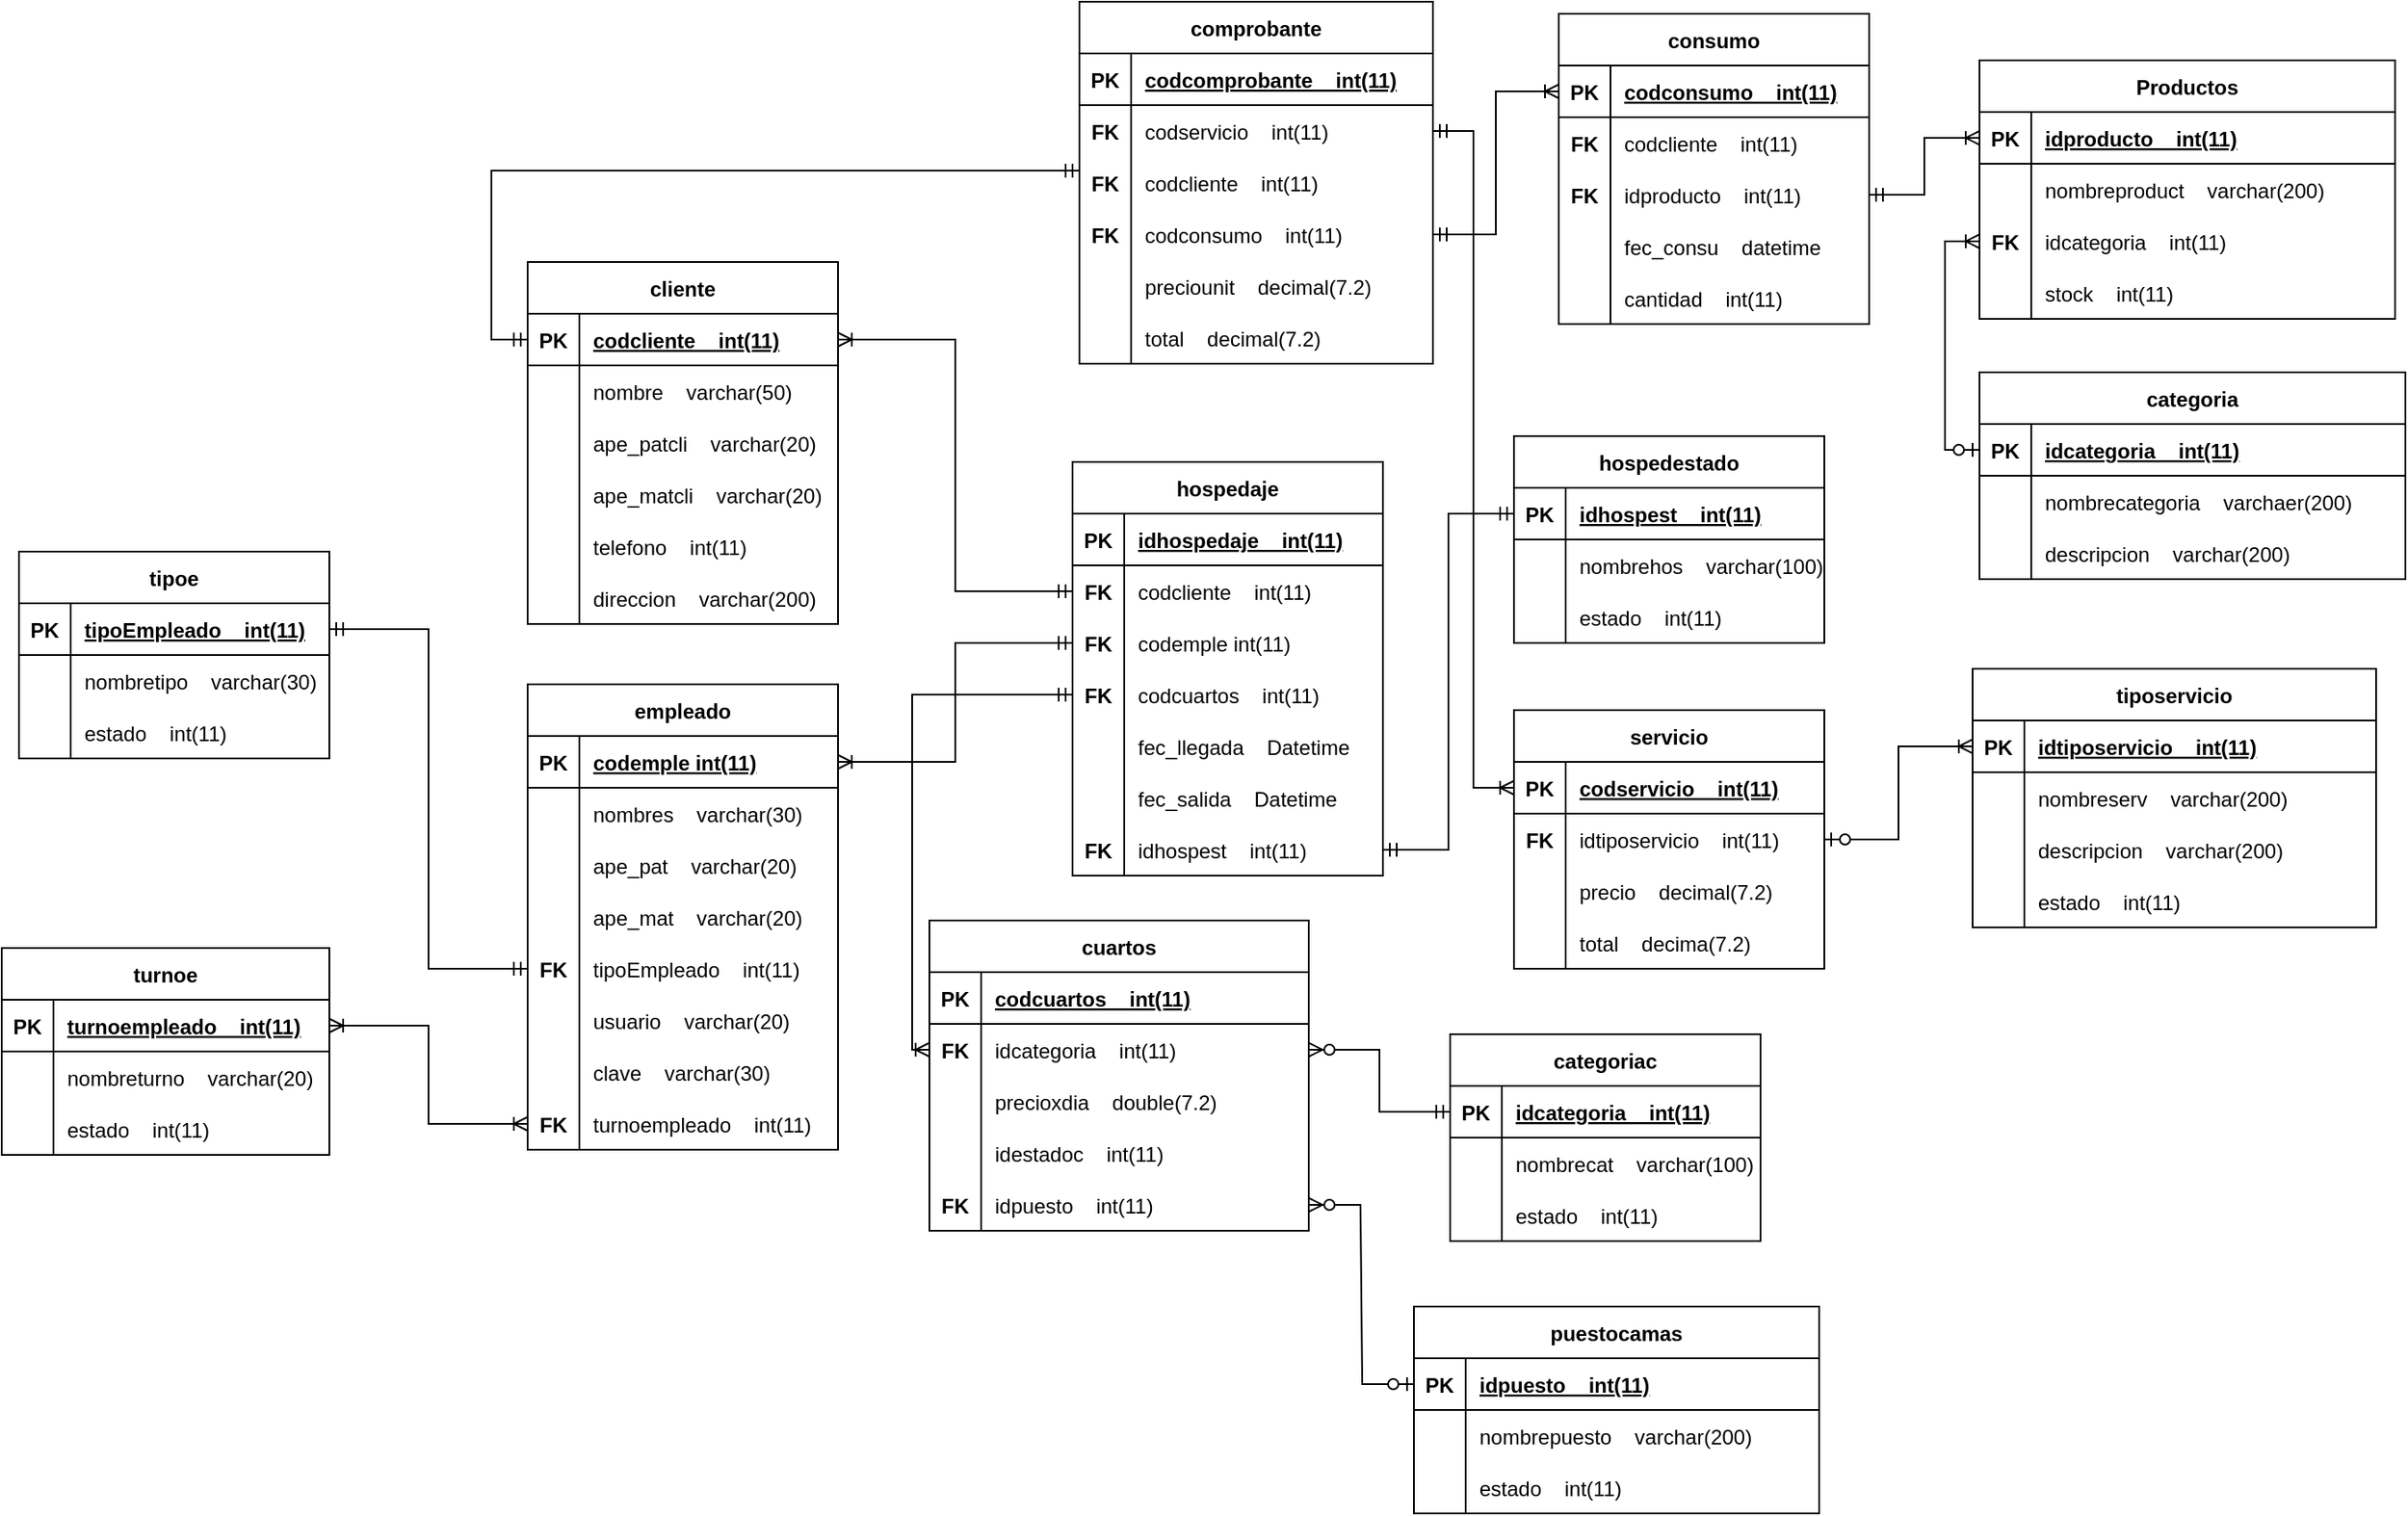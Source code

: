 <mxfile version="20.8.19" type="github">
  <diagram id="R2lEEEUBdFMjLlhIrx00" name="Page-1">
    <mxGraphModel dx="1554" dy="1465" grid="0" gridSize="10" guides="1" tooltips="1" connect="1" arrows="1" fold="1" page="1" pageScale="1" pageWidth="850" pageHeight="1100" background="none" math="0" shadow="0" extFonts="Permanent Marker^https://fonts.googleapis.com/css?family=Permanent+Marker">
      <root>
        <mxCell id="0" />
        <mxCell id="1" parent="0" />
        <mxCell id="DIXk5Qrp7IGli4hLKdru-1" value="empleado" style="shape=table;startSize=30;container=1;collapsible=1;childLayout=tableLayout;fixedRows=1;rowLines=0;fontStyle=1;align=center;resizeLast=1;" parent="1" vertex="1">
          <mxGeometry x="-45" y="147" width="180" height="270" as="geometry" />
        </mxCell>
        <mxCell id="DIXk5Qrp7IGli4hLKdru-2" value="" style="shape=tableRow;horizontal=0;startSize=0;swimlaneHead=0;swimlaneBody=0;fillColor=none;collapsible=0;dropTarget=0;points=[[0,0.5],[1,0.5]];portConstraint=eastwest;top=0;left=0;right=0;bottom=1;" parent="DIXk5Qrp7IGli4hLKdru-1" vertex="1">
          <mxGeometry y="30" width="180" height="30" as="geometry" />
        </mxCell>
        <mxCell id="DIXk5Qrp7IGli4hLKdru-3" value="PK" style="shape=partialRectangle;connectable=0;fillColor=none;top=0;left=0;bottom=0;right=0;fontStyle=1;overflow=hidden;" parent="DIXk5Qrp7IGli4hLKdru-2" vertex="1">
          <mxGeometry width="30" height="30" as="geometry">
            <mxRectangle width="30" height="30" as="alternateBounds" />
          </mxGeometry>
        </mxCell>
        <mxCell id="DIXk5Qrp7IGli4hLKdru-4" value="codemple int(11)" style="shape=partialRectangle;connectable=0;fillColor=none;top=0;left=0;bottom=0;right=0;align=left;spacingLeft=6;fontStyle=5;overflow=hidden;" parent="DIXk5Qrp7IGli4hLKdru-2" vertex="1">
          <mxGeometry x="30" width="150" height="30" as="geometry">
            <mxRectangle width="150" height="30" as="alternateBounds" />
          </mxGeometry>
        </mxCell>
        <mxCell id="DIXk5Qrp7IGli4hLKdru-5" value="" style="shape=tableRow;horizontal=0;startSize=0;swimlaneHead=0;swimlaneBody=0;fillColor=none;collapsible=0;dropTarget=0;points=[[0,0.5],[1,0.5]];portConstraint=eastwest;top=0;left=0;right=0;bottom=0;" parent="DIXk5Qrp7IGli4hLKdru-1" vertex="1">
          <mxGeometry y="60" width="180" height="30" as="geometry" />
        </mxCell>
        <mxCell id="DIXk5Qrp7IGli4hLKdru-6" value="" style="shape=partialRectangle;connectable=0;fillColor=none;top=0;left=0;bottom=0;right=0;editable=1;overflow=hidden;" parent="DIXk5Qrp7IGli4hLKdru-5" vertex="1">
          <mxGeometry width="30" height="30" as="geometry">
            <mxRectangle width="30" height="30" as="alternateBounds" />
          </mxGeometry>
        </mxCell>
        <mxCell id="DIXk5Qrp7IGli4hLKdru-7" value="nombres    varchar(30)" style="shape=partialRectangle;connectable=0;fillColor=none;top=0;left=0;bottom=0;right=0;align=left;spacingLeft=6;overflow=hidden;" parent="DIXk5Qrp7IGli4hLKdru-5" vertex="1">
          <mxGeometry x="30" width="150" height="30" as="geometry">
            <mxRectangle width="150" height="30" as="alternateBounds" />
          </mxGeometry>
        </mxCell>
        <mxCell id="DIXk5Qrp7IGli4hLKdru-8" value="" style="shape=tableRow;horizontal=0;startSize=0;swimlaneHead=0;swimlaneBody=0;fillColor=none;collapsible=0;dropTarget=0;points=[[0,0.5],[1,0.5]];portConstraint=eastwest;top=0;left=0;right=0;bottom=0;" parent="DIXk5Qrp7IGli4hLKdru-1" vertex="1">
          <mxGeometry y="90" width="180" height="30" as="geometry" />
        </mxCell>
        <mxCell id="DIXk5Qrp7IGli4hLKdru-9" value="" style="shape=partialRectangle;connectable=0;fillColor=none;top=0;left=0;bottom=0;right=0;editable=1;overflow=hidden;" parent="DIXk5Qrp7IGli4hLKdru-8" vertex="1">
          <mxGeometry width="30" height="30" as="geometry">
            <mxRectangle width="30" height="30" as="alternateBounds" />
          </mxGeometry>
        </mxCell>
        <mxCell id="DIXk5Qrp7IGli4hLKdru-10" value="ape_pat    varchar(20)" style="shape=partialRectangle;connectable=0;fillColor=none;top=0;left=0;bottom=0;right=0;align=left;spacingLeft=6;overflow=hidden;" parent="DIXk5Qrp7IGli4hLKdru-8" vertex="1">
          <mxGeometry x="30" width="150" height="30" as="geometry">
            <mxRectangle width="150" height="30" as="alternateBounds" />
          </mxGeometry>
        </mxCell>
        <mxCell id="DIXk5Qrp7IGli4hLKdru-11" value="" style="shape=tableRow;horizontal=0;startSize=0;swimlaneHead=0;swimlaneBody=0;fillColor=none;collapsible=0;dropTarget=0;points=[[0,0.5],[1,0.5]];portConstraint=eastwest;top=0;left=0;right=0;bottom=0;" parent="DIXk5Qrp7IGli4hLKdru-1" vertex="1">
          <mxGeometry y="120" width="180" height="30" as="geometry" />
        </mxCell>
        <mxCell id="DIXk5Qrp7IGli4hLKdru-12" value="" style="shape=partialRectangle;connectable=0;fillColor=none;top=0;left=0;bottom=0;right=0;editable=1;overflow=hidden;" parent="DIXk5Qrp7IGli4hLKdru-11" vertex="1">
          <mxGeometry width="30" height="30" as="geometry">
            <mxRectangle width="30" height="30" as="alternateBounds" />
          </mxGeometry>
        </mxCell>
        <mxCell id="DIXk5Qrp7IGli4hLKdru-13" value="ape_mat    varchar(20)" style="shape=partialRectangle;connectable=0;fillColor=none;top=0;left=0;bottom=0;right=0;align=left;spacingLeft=6;overflow=hidden;" parent="DIXk5Qrp7IGli4hLKdru-11" vertex="1">
          <mxGeometry x="30" width="150" height="30" as="geometry">
            <mxRectangle width="150" height="30" as="alternateBounds" />
          </mxGeometry>
        </mxCell>
        <mxCell id="DIXk5Qrp7IGli4hLKdru-14" value="" style="shape=tableRow;horizontal=0;startSize=0;swimlaneHead=0;swimlaneBody=0;fillColor=none;collapsible=0;dropTarget=0;points=[[0,0.5],[1,0.5]];portConstraint=eastwest;top=0;left=0;right=0;bottom=0;" parent="DIXk5Qrp7IGli4hLKdru-1" vertex="1">
          <mxGeometry y="150" width="180" height="30" as="geometry" />
        </mxCell>
        <mxCell id="DIXk5Qrp7IGli4hLKdru-15" value="FK" style="shape=partialRectangle;connectable=0;fillColor=none;top=0;left=0;bottom=0;right=0;editable=1;overflow=hidden;fontStyle=1" parent="DIXk5Qrp7IGli4hLKdru-14" vertex="1">
          <mxGeometry width="30" height="30" as="geometry">
            <mxRectangle width="30" height="30" as="alternateBounds" />
          </mxGeometry>
        </mxCell>
        <mxCell id="DIXk5Qrp7IGli4hLKdru-16" value="tipoEmpleado    int(11)" style="shape=partialRectangle;connectable=0;fillColor=none;top=0;left=0;bottom=0;right=0;align=left;spacingLeft=6;overflow=hidden;" parent="DIXk5Qrp7IGli4hLKdru-14" vertex="1">
          <mxGeometry x="30" width="150" height="30" as="geometry">
            <mxRectangle width="150" height="30" as="alternateBounds" />
          </mxGeometry>
        </mxCell>
        <mxCell id="DIXk5Qrp7IGli4hLKdru-17" value="" style="shape=tableRow;horizontal=0;startSize=0;swimlaneHead=0;swimlaneBody=0;fillColor=none;collapsible=0;dropTarget=0;points=[[0,0.5],[1,0.5]];portConstraint=eastwest;top=0;left=0;right=0;bottom=0;" parent="DIXk5Qrp7IGli4hLKdru-1" vertex="1">
          <mxGeometry y="180" width="180" height="30" as="geometry" />
        </mxCell>
        <mxCell id="DIXk5Qrp7IGli4hLKdru-18" value="" style="shape=partialRectangle;connectable=0;fillColor=none;top=0;left=0;bottom=0;right=0;editable=1;overflow=hidden;" parent="DIXk5Qrp7IGli4hLKdru-17" vertex="1">
          <mxGeometry width="30" height="30" as="geometry">
            <mxRectangle width="30" height="30" as="alternateBounds" />
          </mxGeometry>
        </mxCell>
        <mxCell id="DIXk5Qrp7IGli4hLKdru-19" value="usuario    varchar(20)" style="shape=partialRectangle;connectable=0;fillColor=none;top=0;left=0;bottom=0;right=0;align=left;spacingLeft=6;overflow=hidden;" parent="DIXk5Qrp7IGli4hLKdru-17" vertex="1">
          <mxGeometry x="30" width="150" height="30" as="geometry">
            <mxRectangle width="150" height="30" as="alternateBounds" />
          </mxGeometry>
        </mxCell>
        <mxCell id="DIXk5Qrp7IGli4hLKdru-39" value="" style="shape=tableRow;horizontal=0;startSize=0;swimlaneHead=0;swimlaneBody=0;fillColor=none;collapsible=0;dropTarget=0;points=[[0,0.5],[1,0.5]];portConstraint=eastwest;top=0;left=0;right=0;bottom=0;" parent="DIXk5Qrp7IGli4hLKdru-1" vertex="1">
          <mxGeometry y="210" width="180" height="30" as="geometry" />
        </mxCell>
        <mxCell id="DIXk5Qrp7IGli4hLKdru-40" value="" style="shape=partialRectangle;connectable=0;fillColor=none;top=0;left=0;bottom=0;right=0;editable=1;overflow=hidden;" parent="DIXk5Qrp7IGli4hLKdru-39" vertex="1">
          <mxGeometry width="30" height="30" as="geometry">
            <mxRectangle width="30" height="30" as="alternateBounds" />
          </mxGeometry>
        </mxCell>
        <mxCell id="DIXk5Qrp7IGli4hLKdru-41" value="clave    varchar(30)" style="shape=partialRectangle;connectable=0;fillColor=none;top=0;left=0;bottom=0;right=0;align=left;spacingLeft=6;overflow=hidden;" parent="DIXk5Qrp7IGli4hLKdru-39" vertex="1">
          <mxGeometry x="30" width="150" height="30" as="geometry">
            <mxRectangle width="150" height="30" as="alternateBounds" />
          </mxGeometry>
        </mxCell>
        <mxCell id="DIXk5Qrp7IGli4hLKdru-42" value="" style="shape=tableRow;horizontal=0;startSize=0;swimlaneHead=0;swimlaneBody=0;fillColor=none;collapsible=0;dropTarget=0;points=[[0,0.5],[1,0.5]];portConstraint=eastwest;top=0;left=0;right=0;bottom=0;" parent="DIXk5Qrp7IGli4hLKdru-1" vertex="1">
          <mxGeometry y="240" width="180" height="30" as="geometry" />
        </mxCell>
        <mxCell id="DIXk5Qrp7IGli4hLKdru-43" value="FK" style="shape=partialRectangle;connectable=0;fillColor=none;top=0;left=0;bottom=0;right=0;editable=1;overflow=hidden;fontStyle=1" parent="DIXk5Qrp7IGli4hLKdru-42" vertex="1">
          <mxGeometry width="30" height="30" as="geometry">
            <mxRectangle width="30" height="30" as="alternateBounds" />
          </mxGeometry>
        </mxCell>
        <mxCell id="DIXk5Qrp7IGli4hLKdru-44" value="turnoempleado    int(11)" style="shape=partialRectangle;connectable=0;fillColor=none;top=0;left=0;bottom=0;right=0;align=left;spacingLeft=6;overflow=hidden;" parent="DIXk5Qrp7IGli4hLKdru-42" vertex="1">
          <mxGeometry x="30" width="150" height="30" as="geometry">
            <mxRectangle width="150" height="30" as="alternateBounds" />
          </mxGeometry>
        </mxCell>
        <mxCell id="DIXk5Qrp7IGli4hLKdru-45" value="tipoe" style="shape=table;startSize=30;container=1;collapsible=1;childLayout=tableLayout;fixedRows=1;rowLines=0;fontStyle=1;align=center;resizeLast=1;" parent="1" vertex="1">
          <mxGeometry x="-340" y="70" width="180" height="120" as="geometry" />
        </mxCell>
        <mxCell id="DIXk5Qrp7IGli4hLKdru-46" value="" style="shape=tableRow;horizontal=0;startSize=0;swimlaneHead=0;swimlaneBody=0;fillColor=none;collapsible=0;dropTarget=0;points=[[0,0.5],[1,0.5]];portConstraint=eastwest;top=0;left=0;right=0;bottom=1;" parent="DIXk5Qrp7IGli4hLKdru-45" vertex="1">
          <mxGeometry y="30" width="180" height="30" as="geometry" />
        </mxCell>
        <mxCell id="DIXk5Qrp7IGli4hLKdru-47" value="PK" style="shape=partialRectangle;connectable=0;fillColor=none;top=0;left=0;bottom=0;right=0;fontStyle=1;overflow=hidden;" parent="DIXk5Qrp7IGli4hLKdru-46" vertex="1">
          <mxGeometry width="30" height="30" as="geometry">
            <mxRectangle width="30" height="30" as="alternateBounds" />
          </mxGeometry>
        </mxCell>
        <mxCell id="DIXk5Qrp7IGli4hLKdru-48" value="tipoEmpleado    int(11)" style="shape=partialRectangle;connectable=0;fillColor=none;top=0;left=0;bottom=0;right=0;align=left;spacingLeft=6;fontStyle=5;overflow=hidden;" parent="DIXk5Qrp7IGli4hLKdru-46" vertex="1">
          <mxGeometry x="30" width="150" height="30" as="geometry">
            <mxRectangle width="150" height="30" as="alternateBounds" />
          </mxGeometry>
        </mxCell>
        <mxCell id="DIXk5Qrp7IGli4hLKdru-49" value="" style="shape=tableRow;horizontal=0;startSize=0;swimlaneHead=0;swimlaneBody=0;fillColor=none;collapsible=0;dropTarget=0;points=[[0,0.5],[1,0.5]];portConstraint=eastwest;top=0;left=0;right=0;bottom=0;" parent="DIXk5Qrp7IGli4hLKdru-45" vertex="1">
          <mxGeometry y="60" width="180" height="30" as="geometry" />
        </mxCell>
        <mxCell id="DIXk5Qrp7IGli4hLKdru-50" value="" style="shape=partialRectangle;connectable=0;fillColor=none;top=0;left=0;bottom=0;right=0;editable=1;overflow=hidden;" parent="DIXk5Qrp7IGli4hLKdru-49" vertex="1">
          <mxGeometry width="30" height="30" as="geometry">
            <mxRectangle width="30" height="30" as="alternateBounds" />
          </mxGeometry>
        </mxCell>
        <mxCell id="DIXk5Qrp7IGli4hLKdru-51" value="nombretipo    varchar(30)" style="shape=partialRectangle;connectable=0;fillColor=none;top=0;left=0;bottom=0;right=0;align=left;spacingLeft=6;overflow=hidden;" parent="DIXk5Qrp7IGli4hLKdru-49" vertex="1">
          <mxGeometry x="30" width="150" height="30" as="geometry">
            <mxRectangle width="150" height="30" as="alternateBounds" />
          </mxGeometry>
        </mxCell>
        <mxCell id="DIXk5Qrp7IGli4hLKdru-52" value="" style="shape=tableRow;horizontal=0;startSize=0;swimlaneHead=0;swimlaneBody=0;fillColor=none;collapsible=0;dropTarget=0;points=[[0,0.5],[1,0.5]];portConstraint=eastwest;top=0;left=0;right=0;bottom=0;" parent="DIXk5Qrp7IGli4hLKdru-45" vertex="1">
          <mxGeometry y="90" width="180" height="30" as="geometry" />
        </mxCell>
        <mxCell id="DIXk5Qrp7IGli4hLKdru-53" value="" style="shape=partialRectangle;connectable=0;fillColor=none;top=0;left=0;bottom=0;right=0;editable=1;overflow=hidden;" parent="DIXk5Qrp7IGli4hLKdru-52" vertex="1">
          <mxGeometry width="30" height="30" as="geometry">
            <mxRectangle width="30" height="30" as="alternateBounds" />
          </mxGeometry>
        </mxCell>
        <mxCell id="DIXk5Qrp7IGli4hLKdru-54" value="estado    int(11)" style="shape=partialRectangle;connectable=0;fillColor=none;top=0;left=0;bottom=0;right=0;align=left;spacingLeft=6;overflow=hidden;" parent="DIXk5Qrp7IGli4hLKdru-52" vertex="1">
          <mxGeometry x="30" width="150" height="30" as="geometry">
            <mxRectangle width="150" height="30" as="alternateBounds" />
          </mxGeometry>
        </mxCell>
        <mxCell id="DIXk5Qrp7IGli4hLKdru-71" value="turnoe" style="shape=table;startSize=30;container=1;collapsible=1;childLayout=tableLayout;fixedRows=1;rowLines=0;fontStyle=1;align=center;resizeLast=1;" parent="1" vertex="1">
          <mxGeometry x="-350" y="300" width="190" height="120" as="geometry" />
        </mxCell>
        <mxCell id="DIXk5Qrp7IGli4hLKdru-72" value="" style="shape=tableRow;horizontal=0;startSize=0;swimlaneHead=0;swimlaneBody=0;fillColor=none;collapsible=0;dropTarget=0;points=[[0,0.5],[1,0.5]];portConstraint=eastwest;top=0;left=0;right=0;bottom=1;" parent="DIXk5Qrp7IGli4hLKdru-71" vertex="1">
          <mxGeometry y="30" width="190" height="30" as="geometry" />
        </mxCell>
        <mxCell id="DIXk5Qrp7IGli4hLKdru-73" value="PK" style="shape=partialRectangle;connectable=0;fillColor=none;top=0;left=0;bottom=0;right=0;fontStyle=1;overflow=hidden;" parent="DIXk5Qrp7IGli4hLKdru-72" vertex="1">
          <mxGeometry width="30" height="30" as="geometry">
            <mxRectangle width="30" height="30" as="alternateBounds" />
          </mxGeometry>
        </mxCell>
        <mxCell id="DIXk5Qrp7IGli4hLKdru-74" value="turnoempleado    int(11)" style="shape=partialRectangle;connectable=0;fillColor=none;top=0;left=0;bottom=0;right=0;align=left;spacingLeft=6;fontStyle=5;overflow=hidden;" parent="DIXk5Qrp7IGli4hLKdru-72" vertex="1">
          <mxGeometry x="30" width="160" height="30" as="geometry">
            <mxRectangle width="160" height="30" as="alternateBounds" />
          </mxGeometry>
        </mxCell>
        <mxCell id="DIXk5Qrp7IGli4hLKdru-75" value="" style="shape=tableRow;horizontal=0;startSize=0;swimlaneHead=0;swimlaneBody=0;fillColor=none;collapsible=0;dropTarget=0;points=[[0,0.5],[1,0.5]];portConstraint=eastwest;top=0;left=0;right=0;bottom=0;" parent="DIXk5Qrp7IGli4hLKdru-71" vertex="1">
          <mxGeometry y="60" width="190" height="30" as="geometry" />
        </mxCell>
        <mxCell id="DIXk5Qrp7IGli4hLKdru-76" value="" style="shape=partialRectangle;connectable=0;fillColor=none;top=0;left=0;bottom=0;right=0;editable=1;overflow=hidden;" parent="DIXk5Qrp7IGli4hLKdru-75" vertex="1">
          <mxGeometry width="30" height="30" as="geometry">
            <mxRectangle width="30" height="30" as="alternateBounds" />
          </mxGeometry>
        </mxCell>
        <mxCell id="DIXk5Qrp7IGli4hLKdru-77" value="nombreturno    varchar(20)" style="shape=partialRectangle;connectable=0;fillColor=none;top=0;left=0;bottom=0;right=0;align=left;spacingLeft=6;overflow=hidden;" parent="DIXk5Qrp7IGli4hLKdru-75" vertex="1">
          <mxGeometry x="30" width="160" height="30" as="geometry">
            <mxRectangle width="160" height="30" as="alternateBounds" />
          </mxGeometry>
        </mxCell>
        <mxCell id="DIXk5Qrp7IGli4hLKdru-78" value="" style="shape=tableRow;horizontal=0;startSize=0;swimlaneHead=0;swimlaneBody=0;fillColor=none;collapsible=0;dropTarget=0;points=[[0,0.5],[1,0.5]];portConstraint=eastwest;top=0;left=0;right=0;bottom=0;" parent="DIXk5Qrp7IGli4hLKdru-71" vertex="1">
          <mxGeometry y="90" width="190" height="30" as="geometry" />
        </mxCell>
        <mxCell id="DIXk5Qrp7IGli4hLKdru-79" value="" style="shape=partialRectangle;connectable=0;fillColor=none;top=0;left=0;bottom=0;right=0;editable=1;overflow=hidden;" parent="DIXk5Qrp7IGli4hLKdru-78" vertex="1">
          <mxGeometry width="30" height="30" as="geometry">
            <mxRectangle width="30" height="30" as="alternateBounds" />
          </mxGeometry>
        </mxCell>
        <mxCell id="DIXk5Qrp7IGli4hLKdru-80" value="estado    int(11)" style="shape=partialRectangle;connectable=0;fillColor=none;top=0;left=0;bottom=0;right=0;align=left;spacingLeft=6;overflow=hidden;" parent="DIXk5Qrp7IGli4hLKdru-78" vertex="1">
          <mxGeometry x="30" width="160" height="30" as="geometry">
            <mxRectangle width="160" height="30" as="alternateBounds" />
          </mxGeometry>
        </mxCell>
        <mxCell id="DIXk5Qrp7IGli4hLKdru-97" value="" style="edgeStyle=orthogonalEdgeStyle;fontSize=12;html=1;endArrow=ERmandOne;startArrow=ERmandOne;rounded=0;exitX=1;exitY=0.5;exitDx=0;exitDy=0;entryX=0;entryY=0.5;entryDx=0;entryDy=0;" parent="1" source="DIXk5Qrp7IGli4hLKdru-46" target="DIXk5Qrp7IGli4hLKdru-14" edge="1">
          <mxGeometry width="100" height="100" relative="1" as="geometry">
            <mxPoint x="-120" y="290" as="sourcePoint" />
            <mxPoint x="-20" y="190" as="targetPoint" />
          </mxGeometry>
        </mxCell>
        <mxCell id="DIXk5Qrp7IGli4hLKdru-100" value="cliente" style="shape=table;startSize=30;container=1;collapsible=1;childLayout=tableLayout;fixedRows=1;rowLines=0;fontStyle=1;align=center;resizeLast=1;" parent="1" vertex="1">
          <mxGeometry x="-45" y="-98" width="180" height="210" as="geometry" />
        </mxCell>
        <mxCell id="DIXk5Qrp7IGli4hLKdru-101" value="" style="shape=tableRow;horizontal=0;startSize=0;swimlaneHead=0;swimlaneBody=0;fillColor=none;collapsible=0;dropTarget=0;points=[[0,0.5],[1,0.5]];portConstraint=eastwest;top=0;left=0;right=0;bottom=1;" parent="DIXk5Qrp7IGli4hLKdru-100" vertex="1">
          <mxGeometry y="30" width="180" height="30" as="geometry" />
        </mxCell>
        <mxCell id="DIXk5Qrp7IGli4hLKdru-102" value="PK" style="shape=partialRectangle;connectable=0;fillColor=none;top=0;left=0;bottom=0;right=0;fontStyle=1;overflow=hidden;" parent="DIXk5Qrp7IGli4hLKdru-101" vertex="1">
          <mxGeometry width="30" height="30" as="geometry">
            <mxRectangle width="30" height="30" as="alternateBounds" />
          </mxGeometry>
        </mxCell>
        <mxCell id="DIXk5Qrp7IGli4hLKdru-103" value="codcliente    int(11)" style="shape=partialRectangle;connectable=0;fillColor=none;top=0;left=0;bottom=0;right=0;align=left;spacingLeft=6;fontStyle=5;overflow=hidden;" parent="DIXk5Qrp7IGli4hLKdru-101" vertex="1">
          <mxGeometry x="30" width="150" height="30" as="geometry">
            <mxRectangle width="150" height="30" as="alternateBounds" />
          </mxGeometry>
        </mxCell>
        <mxCell id="DIXk5Qrp7IGli4hLKdru-104" value="" style="shape=tableRow;horizontal=0;startSize=0;swimlaneHead=0;swimlaneBody=0;fillColor=none;collapsible=0;dropTarget=0;points=[[0,0.5],[1,0.5]];portConstraint=eastwest;top=0;left=0;right=0;bottom=0;" parent="DIXk5Qrp7IGli4hLKdru-100" vertex="1">
          <mxGeometry y="60" width="180" height="30" as="geometry" />
        </mxCell>
        <mxCell id="DIXk5Qrp7IGli4hLKdru-105" value="" style="shape=partialRectangle;connectable=0;fillColor=none;top=0;left=0;bottom=0;right=0;editable=1;overflow=hidden;" parent="DIXk5Qrp7IGli4hLKdru-104" vertex="1">
          <mxGeometry width="30" height="30" as="geometry">
            <mxRectangle width="30" height="30" as="alternateBounds" />
          </mxGeometry>
        </mxCell>
        <mxCell id="DIXk5Qrp7IGli4hLKdru-106" value="nombre    varchar(50)" style="shape=partialRectangle;connectable=0;fillColor=none;top=0;left=0;bottom=0;right=0;align=left;spacingLeft=6;overflow=hidden;" parent="DIXk5Qrp7IGli4hLKdru-104" vertex="1">
          <mxGeometry x="30" width="150" height="30" as="geometry">
            <mxRectangle width="150" height="30" as="alternateBounds" />
          </mxGeometry>
        </mxCell>
        <mxCell id="DIXk5Qrp7IGli4hLKdru-107" value="" style="shape=tableRow;horizontal=0;startSize=0;swimlaneHead=0;swimlaneBody=0;fillColor=none;collapsible=0;dropTarget=0;points=[[0,0.5],[1,0.5]];portConstraint=eastwest;top=0;left=0;right=0;bottom=0;" parent="DIXk5Qrp7IGli4hLKdru-100" vertex="1">
          <mxGeometry y="90" width="180" height="30" as="geometry" />
        </mxCell>
        <mxCell id="DIXk5Qrp7IGli4hLKdru-108" value="" style="shape=partialRectangle;connectable=0;fillColor=none;top=0;left=0;bottom=0;right=0;editable=1;overflow=hidden;" parent="DIXk5Qrp7IGli4hLKdru-107" vertex="1">
          <mxGeometry width="30" height="30" as="geometry">
            <mxRectangle width="30" height="30" as="alternateBounds" />
          </mxGeometry>
        </mxCell>
        <mxCell id="DIXk5Qrp7IGli4hLKdru-109" value="ape_patcli    varchar(20)" style="shape=partialRectangle;connectable=0;fillColor=none;top=0;left=0;bottom=0;right=0;align=left;spacingLeft=6;overflow=hidden;" parent="DIXk5Qrp7IGli4hLKdru-107" vertex="1">
          <mxGeometry x="30" width="150" height="30" as="geometry">
            <mxRectangle width="150" height="30" as="alternateBounds" />
          </mxGeometry>
        </mxCell>
        <mxCell id="DIXk5Qrp7IGli4hLKdru-110" value="" style="shape=tableRow;horizontal=0;startSize=0;swimlaneHead=0;swimlaneBody=0;fillColor=none;collapsible=0;dropTarget=0;points=[[0,0.5],[1,0.5]];portConstraint=eastwest;top=0;left=0;right=0;bottom=0;" parent="DIXk5Qrp7IGli4hLKdru-100" vertex="1">
          <mxGeometry y="120" width="180" height="30" as="geometry" />
        </mxCell>
        <mxCell id="DIXk5Qrp7IGli4hLKdru-111" value="" style="shape=partialRectangle;connectable=0;fillColor=none;top=0;left=0;bottom=0;right=0;editable=1;overflow=hidden;" parent="DIXk5Qrp7IGli4hLKdru-110" vertex="1">
          <mxGeometry width="30" height="30" as="geometry">
            <mxRectangle width="30" height="30" as="alternateBounds" />
          </mxGeometry>
        </mxCell>
        <mxCell id="DIXk5Qrp7IGli4hLKdru-112" value="ape_matcli    varchar(20)" style="shape=partialRectangle;connectable=0;fillColor=none;top=0;left=0;bottom=0;right=0;align=left;spacingLeft=6;overflow=hidden;" parent="DIXk5Qrp7IGli4hLKdru-110" vertex="1">
          <mxGeometry x="30" width="150" height="30" as="geometry">
            <mxRectangle width="150" height="30" as="alternateBounds" />
          </mxGeometry>
        </mxCell>
        <mxCell id="DIXk5Qrp7IGli4hLKdru-113" value="" style="shape=tableRow;horizontal=0;startSize=0;swimlaneHead=0;swimlaneBody=0;fillColor=none;collapsible=0;dropTarget=0;points=[[0,0.5],[1,0.5]];portConstraint=eastwest;top=0;left=0;right=0;bottom=0;" parent="DIXk5Qrp7IGli4hLKdru-100" vertex="1">
          <mxGeometry y="150" width="180" height="30" as="geometry" />
        </mxCell>
        <mxCell id="DIXk5Qrp7IGli4hLKdru-114" value="" style="shape=partialRectangle;connectable=0;fillColor=none;top=0;left=0;bottom=0;right=0;editable=1;overflow=hidden;" parent="DIXk5Qrp7IGli4hLKdru-113" vertex="1">
          <mxGeometry width="30" height="30" as="geometry">
            <mxRectangle width="30" height="30" as="alternateBounds" />
          </mxGeometry>
        </mxCell>
        <mxCell id="DIXk5Qrp7IGli4hLKdru-115" value="telefono    int(11)" style="shape=partialRectangle;connectable=0;fillColor=none;top=0;left=0;bottom=0;right=0;align=left;spacingLeft=6;overflow=hidden;" parent="DIXk5Qrp7IGli4hLKdru-113" vertex="1">
          <mxGeometry x="30" width="150" height="30" as="geometry">
            <mxRectangle width="150" height="30" as="alternateBounds" />
          </mxGeometry>
        </mxCell>
        <mxCell id="DIXk5Qrp7IGli4hLKdru-116" value="" style="shape=tableRow;horizontal=0;startSize=0;swimlaneHead=0;swimlaneBody=0;fillColor=none;collapsible=0;dropTarget=0;points=[[0,0.5],[1,0.5]];portConstraint=eastwest;top=0;left=0;right=0;bottom=0;" parent="DIXk5Qrp7IGli4hLKdru-100" vertex="1">
          <mxGeometry y="180" width="180" height="30" as="geometry" />
        </mxCell>
        <mxCell id="DIXk5Qrp7IGli4hLKdru-117" value="" style="shape=partialRectangle;connectable=0;fillColor=none;top=0;left=0;bottom=0;right=0;editable=1;overflow=hidden;" parent="DIXk5Qrp7IGli4hLKdru-116" vertex="1">
          <mxGeometry width="30" height="30" as="geometry">
            <mxRectangle width="30" height="30" as="alternateBounds" />
          </mxGeometry>
        </mxCell>
        <mxCell id="DIXk5Qrp7IGli4hLKdru-118" value="direccion    varchar(200)" style="shape=partialRectangle;connectable=0;fillColor=none;top=0;left=0;bottom=0;right=0;align=left;spacingLeft=6;overflow=hidden;" parent="DIXk5Qrp7IGli4hLKdru-116" vertex="1">
          <mxGeometry x="30" width="150" height="30" as="geometry">
            <mxRectangle width="150" height="30" as="alternateBounds" />
          </mxGeometry>
        </mxCell>
        <mxCell id="DIXk5Qrp7IGli4hLKdru-119" value="cuartos" style="shape=table;startSize=30;container=1;collapsible=1;childLayout=tableLayout;fixedRows=1;rowLines=0;fontStyle=1;align=center;resizeLast=1;" parent="1" vertex="1">
          <mxGeometry x="188" y="284" width="220" height="180" as="geometry" />
        </mxCell>
        <mxCell id="DIXk5Qrp7IGli4hLKdru-120" value="" style="shape=tableRow;horizontal=0;startSize=0;swimlaneHead=0;swimlaneBody=0;fillColor=none;collapsible=0;dropTarget=0;points=[[0,0.5],[1,0.5]];portConstraint=eastwest;top=0;left=0;right=0;bottom=1;" parent="DIXk5Qrp7IGli4hLKdru-119" vertex="1">
          <mxGeometry y="30" width="220" height="30" as="geometry" />
        </mxCell>
        <mxCell id="DIXk5Qrp7IGli4hLKdru-121" value="PK" style="shape=partialRectangle;connectable=0;fillColor=none;top=0;left=0;bottom=0;right=0;fontStyle=1;overflow=hidden;" parent="DIXk5Qrp7IGli4hLKdru-120" vertex="1">
          <mxGeometry width="30" height="30" as="geometry">
            <mxRectangle width="30" height="30" as="alternateBounds" />
          </mxGeometry>
        </mxCell>
        <mxCell id="DIXk5Qrp7IGli4hLKdru-122" value="codcuartos    int(11)" style="shape=partialRectangle;connectable=0;fillColor=none;top=0;left=0;bottom=0;right=0;align=left;spacingLeft=6;fontStyle=5;overflow=hidden;" parent="DIXk5Qrp7IGli4hLKdru-120" vertex="1">
          <mxGeometry x="30" width="190" height="30" as="geometry">
            <mxRectangle width="190" height="30" as="alternateBounds" />
          </mxGeometry>
        </mxCell>
        <mxCell id="DIXk5Qrp7IGli4hLKdru-123" value="" style="shape=tableRow;horizontal=0;startSize=0;swimlaneHead=0;swimlaneBody=0;fillColor=none;collapsible=0;dropTarget=0;points=[[0,0.5],[1,0.5]];portConstraint=eastwest;top=0;left=0;right=0;bottom=0;" parent="DIXk5Qrp7IGli4hLKdru-119" vertex="1">
          <mxGeometry y="60" width="220" height="30" as="geometry" />
        </mxCell>
        <mxCell id="DIXk5Qrp7IGli4hLKdru-124" value="FK" style="shape=partialRectangle;connectable=0;fillColor=none;top=0;left=0;bottom=0;right=0;editable=1;overflow=hidden;fontStyle=1" parent="DIXk5Qrp7IGli4hLKdru-123" vertex="1">
          <mxGeometry width="30" height="30" as="geometry">
            <mxRectangle width="30" height="30" as="alternateBounds" />
          </mxGeometry>
        </mxCell>
        <mxCell id="DIXk5Qrp7IGli4hLKdru-125" value="idcategoria    int(11)" style="shape=partialRectangle;connectable=0;fillColor=none;top=0;left=0;bottom=0;right=0;align=left;spacingLeft=6;overflow=hidden;" parent="DIXk5Qrp7IGli4hLKdru-123" vertex="1">
          <mxGeometry x="30" width="190" height="30" as="geometry">
            <mxRectangle width="190" height="30" as="alternateBounds" />
          </mxGeometry>
        </mxCell>
        <mxCell id="DIXk5Qrp7IGli4hLKdru-126" value="" style="shape=tableRow;horizontal=0;startSize=0;swimlaneHead=0;swimlaneBody=0;fillColor=none;collapsible=0;dropTarget=0;points=[[0,0.5],[1,0.5]];portConstraint=eastwest;top=0;left=0;right=0;bottom=0;" parent="DIXk5Qrp7IGli4hLKdru-119" vertex="1">
          <mxGeometry y="90" width="220" height="30" as="geometry" />
        </mxCell>
        <mxCell id="DIXk5Qrp7IGli4hLKdru-127" value="" style="shape=partialRectangle;connectable=0;fillColor=none;top=0;left=0;bottom=0;right=0;editable=1;overflow=hidden;" parent="DIXk5Qrp7IGli4hLKdru-126" vertex="1">
          <mxGeometry width="30" height="30" as="geometry">
            <mxRectangle width="30" height="30" as="alternateBounds" />
          </mxGeometry>
        </mxCell>
        <mxCell id="DIXk5Qrp7IGli4hLKdru-128" value="precioxdia    double(7.2)" style="shape=partialRectangle;connectable=0;fillColor=none;top=0;left=0;bottom=0;right=0;align=left;spacingLeft=6;overflow=hidden;" parent="DIXk5Qrp7IGli4hLKdru-126" vertex="1">
          <mxGeometry x="30" width="190" height="30" as="geometry">
            <mxRectangle width="190" height="30" as="alternateBounds" />
          </mxGeometry>
        </mxCell>
        <mxCell id="DIXk5Qrp7IGli4hLKdru-129" value="" style="shape=tableRow;horizontal=0;startSize=0;swimlaneHead=0;swimlaneBody=0;fillColor=none;collapsible=0;dropTarget=0;points=[[0,0.5],[1,0.5]];portConstraint=eastwest;top=0;left=0;right=0;bottom=0;" parent="DIXk5Qrp7IGli4hLKdru-119" vertex="1">
          <mxGeometry y="120" width="220" height="30" as="geometry" />
        </mxCell>
        <mxCell id="DIXk5Qrp7IGli4hLKdru-130" value="" style="shape=partialRectangle;connectable=0;fillColor=none;top=0;left=0;bottom=0;right=0;editable=1;overflow=hidden;" parent="DIXk5Qrp7IGli4hLKdru-129" vertex="1">
          <mxGeometry width="30" height="30" as="geometry">
            <mxRectangle width="30" height="30" as="alternateBounds" />
          </mxGeometry>
        </mxCell>
        <mxCell id="DIXk5Qrp7IGli4hLKdru-131" value="idestadoc    int(11)" style="shape=partialRectangle;connectable=0;fillColor=none;top=0;left=0;bottom=0;right=0;align=left;spacingLeft=6;overflow=hidden;" parent="DIXk5Qrp7IGli4hLKdru-129" vertex="1">
          <mxGeometry x="30" width="190" height="30" as="geometry">
            <mxRectangle width="190" height="30" as="alternateBounds" />
          </mxGeometry>
        </mxCell>
        <mxCell id="DIXk5Qrp7IGli4hLKdru-159" value="" style="shape=tableRow;horizontal=0;startSize=0;swimlaneHead=0;swimlaneBody=0;fillColor=none;collapsible=0;dropTarget=0;points=[[0,0.5],[1,0.5]];portConstraint=eastwest;top=0;left=0;right=0;bottom=0;" parent="DIXk5Qrp7IGli4hLKdru-119" vertex="1">
          <mxGeometry y="150" width="220" height="30" as="geometry" />
        </mxCell>
        <mxCell id="DIXk5Qrp7IGli4hLKdru-160" value="FK" style="shape=partialRectangle;connectable=0;fillColor=none;top=0;left=0;bottom=0;right=0;editable=1;overflow=hidden;fontStyle=1" parent="DIXk5Qrp7IGli4hLKdru-159" vertex="1">
          <mxGeometry width="30" height="30" as="geometry">
            <mxRectangle width="30" height="30" as="alternateBounds" />
          </mxGeometry>
        </mxCell>
        <mxCell id="DIXk5Qrp7IGli4hLKdru-161" value="idpuesto    int(11)" style="shape=partialRectangle;connectable=0;fillColor=none;top=0;left=0;bottom=0;right=0;align=left;spacingLeft=6;overflow=hidden;" parent="DIXk5Qrp7IGli4hLKdru-159" vertex="1">
          <mxGeometry x="30" width="190" height="30" as="geometry">
            <mxRectangle width="190" height="30" as="alternateBounds" />
          </mxGeometry>
        </mxCell>
        <mxCell id="DIXk5Qrp7IGli4hLKdru-132" value="categoriac" style="shape=table;startSize=30;container=1;collapsible=1;childLayout=tableLayout;fixedRows=1;rowLines=0;fontStyle=1;align=center;resizeLast=1;" parent="1" vertex="1">
          <mxGeometry x="490" y="350" width="180" height="120" as="geometry" />
        </mxCell>
        <mxCell id="DIXk5Qrp7IGli4hLKdru-133" value="" style="shape=tableRow;horizontal=0;startSize=0;swimlaneHead=0;swimlaneBody=0;fillColor=none;collapsible=0;dropTarget=0;points=[[0,0.5],[1,0.5]];portConstraint=eastwest;top=0;left=0;right=0;bottom=1;" parent="DIXk5Qrp7IGli4hLKdru-132" vertex="1">
          <mxGeometry y="30" width="180" height="30" as="geometry" />
        </mxCell>
        <mxCell id="DIXk5Qrp7IGli4hLKdru-134" value="PK" style="shape=partialRectangle;connectable=0;fillColor=none;top=0;left=0;bottom=0;right=0;fontStyle=1;overflow=hidden;" parent="DIXk5Qrp7IGli4hLKdru-133" vertex="1">
          <mxGeometry width="30" height="30" as="geometry">
            <mxRectangle width="30" height="30" as="alternateBounds" />
          </mxGeometry>
        </mxCell>
        <mxCell id="DIXk5Qrp7IGli4hLKdru-135" value="idcategoria    int(11)" style="shape=partialRectangle;connectable=0;fillColor=none;top=0;left=0;bottom=0;right=0;align=left;spacingLeft=6;fontStyle=5;overflow=hidden;" parent="DIXk5Qrp7IGli4hLKdru-133" vertex="1">
          <mxGeometry x="30" width="150" height="30" as="geometry">
            <mxRectangle width="150" height="30" as="alternateBounds" />
          </mxGeometry>
        </mxCell>
        <mxCell id="DIXk5Qrp7IGli4hLKdru-136" value="" style="shape=tableRow;horizontal=0;startSize=0;swimlaneHead=0;swimlaneBody=0;fillColor=none;collapsible=0;dropTarget=0;points=[[0,0.5],[1,0.5]];portConstraint=eastwest;top=0;left=0;right=0;bottom=0;" parent="DIXk5Qrp7IGli4hLKdru-132" vertex="1">
          <mxGeometry y="60" width="180" height="30" as="geometry" />
        </mxCell>
        <mxCell id="DIXk5Qrp7IGli4hLKdru-137" value="" style="shape=partialRectangle;connectable=0;fillColor=none;top=0;left=0;bottom=0;right=0;editable=1;overflow=hidden;" parent="DIXk5Qrp7IGli4hLKdru-136" vertex="1">
          <mxGeometry width="30" height="30" as="geometry">
            <mxRectangle width="30" height="30" as="alternateBounds" />
          </mxGeometry>
        </mxCell>
        <mxCell id="DIXk5Qrp7IGli4hLKdru-138" value="nombrecat    varchar(100)" style="shape=partialRectangle;connectable=0;fillColor=none;top=0;left=0;bottom=0;right=0;align=left;spacingLeft=6;overflow=hidden;" parent="DIXk5Qrp7IGli4hLKdru-136" vertex="1">
          <mxGeometry x="30" width="150" height="30" as="geometry">
            <mxRectangle width="150" height="30" as="alternateBounds" />
          </mxGeometry>
        </mxCell>
        <mxCell id="DIXk5Qrp7IGli4hLKdru-139" value="" style="shape=tableRow;horizontal=0;startSize=0;swimlaneHead=0;swimlaneBody=0;fillColor=none;collapsible=0;dropTarget=0;points=[[0,0.5],[1,0.5]];portConstraint=eastwest;top=0;left=0;right=0;bottom=0;" parent="DIXk5Qrp7IGli4hLKdru-132" vertex="1">
          <mxGeometry y="90" width="180" height="30" as="geometry" />
        </mxCell>
        <mxCell id="DIXk5Qrp7IGli4hLKdru-140" value="" style="shape=partialRectangle;connectable=0;fillColor=none;top=0;left=0;bottom=0;right=0;editable=1;overflow=hidden;" parent="DIXk5Qrp7IGli4hLKdru-139" vertex="1">
          <mxGeometry width="30" height="30" as="geometry">
            <mxRectangle width="30" height="30" as="alternateBounds" />
          </mxGeometry>
        </mxCell>
        <mxCell id="DIXk5Qrp7IGli4hLKdru-141" value="estado    int(11)" style="shape=partialRectangle;connectable=0;fillColor=none;top=0;left=0;bottom=0;right=0;align=left;spacingLeft=6;overflow=hidden;" parent="DIXk5Qrp7IGli4hLKdru-139" vertex="1">
          <mxGeometry x="30" width="150" height="30" as="geometry">
            <mxRectangle width="150" height="30" as="alternateBounds" />
          </mxGeometry>
        </mxCell>
        <mxCell id="DIXk5Qrp7IGli4hLKdru-145" value="" style="edgeStyle=orthogonalEdgeStyle;fontSize=12;html=1;endArrow=ERoneToMany;startArrow=ERoneToMany;rounded=0;entryX=0;entryY=0.5;entryDx=0;entryDy=0;exitX=1;exitY=0.5;exitDx=0;exitDy=0;" parent="1" source="DIXk5Qrp7IGli4hLKdru-72" target="DIXk5Qrp7IGli4hLKdru-42" edge="1">
          <mxGeometry width="100" height="100" relative="1" as="geometry">
            <mxPoint x="-150" y="460" as="sourcePoint" />
            <mxPoint x="-50" y="360" as="targetPoint" />
          </mxGeometry>
        </mxCell>
        <mxCell id="DIXk5Qrp7IGli4hLKdru-146" value="puestocamas" style="shape=table;startSize=30;container=1;collapsible=1;childLayout=tableLayout;fixedRows=1;rowLines=0;fontStyle=1;align=center;resizeLast=1;" parent="1" vertex="1">
          <mxGeometry x="469" y="508" width="235" height="120" as="geometry" />
        </mxCell>
        <mxCell id="DIXk5Qrp7IGli4hLKdru-147" value="" style="shape=tableRow;horizontal=0;startSize=0;swimlaneHead=0;swimlaneBody=0;fillColor=none;collapsible=0;dropTarget=0;points=[[0,0.5],[1,0.5]];portConstraint=eastwest;top=0;left=0;right=0;bottom=1;" parent="DIXk5Qrp7IGli4hLKdru-146" vertex="1">
          <mxGeometry y="30" width="235" height="30" as="geometry" />
        </mxCell>
        <mxCell id="DIXk5Qrp7IGli4hLKdru-148" value="PK" style="shape=partialRectangle;connectable=0;fillColor=none;top=0;left=0;bottom=0;right=0;fontStyle=1;overflow=hidden;" parent="DIXk5Qrp7IGli4hLKdru-147" vertex="1">
          <mxGeometry width="30" height="30" as="geometry">
            <mxRectangle width="30" height="30" as="alternateBounds" />
          </mxGeometry>
        </mxCell>
        <mxCell id="DIXk5Qrp7IGli4hLKdru-149" value="idpuesto    int(11)" style="shape=partialRectangle;connectable=0;fillColor=none;top=0;left=0;bottom=0;right=0;align=left;spacingLeft=6;fontStyle=5;overflow=hidden;" parent="DIXk5Qrp7IGli4hLKdru-147" vertex="1">
          <mxGeometry x="30" width="205" height="30" as="geometry">
            <mxRectangle width="205" height="30" as="alternateBounds" />
          </mxGeometry>
        </mxCell>
        <mxCell id="DIXk5Qrp7IGli4hLKdru-150" value="" style="shape=tableRow;horizontal=0;startSize=0;swimlaneHead=0;swimlaneBody=0;fillColor=none;collapsible=0;dropTarget=0;points=[[0,0.5],[1,0.5]];portConstraint=eastwest;top=0;left=0;right=0;bottom=0;" parent="DIXk5Qrp7IGli4hLKdru-146" vertex="1">
          <mxGeometry y="60" width="235" height="30" as="geometry" />
        </mxCell>
        <mxCell id="DIXk5Qrp7IGli4hLKdru-151" value="" style="shape=partialRectangle;connectable=0;fillColor=none;top=0;left=0;bottom=0;right=0;editable=1;overflow=hidden;" parent="DIXk5Qrp7IGli4hLKdru-150" vertex="1">
          <mxGeometry width="30" height="30" as="geometry">
            <mxRectangle width="30" height="30" as="alternateBounds" />
          </mxGeometry>
        </mxCell>
        <mxCell id="DIXk5Qrp7IGli4hLKdru-152" value="nombrepuesto    varchar(200)" style="shape=partialRectangle;connectable=0;fillColor=none;top=0;left=0;bottom=0;right=0;align=left;spacingLeft=6;overflow=hidden;" parent="DIXk5Qrp7IGli4hLKdru-150" vertex="1">
          <mxGeometry x="30" width="205" height="30" as="geometry">
            <mxRectangle width="205" height="30" as="alternateBounds" />
          </mxGeometry>
        </mxCell>
        <mxCell id="DIXk5Qrp7IGli4hLKdru-153" value="" style="shape=tableRow;horizontal=0;startSize=0;swimlaneHead=0;swimlaneBody=0;fillColor=none;collapsible=0;dropTarget=0;points=[[0,0.5],[1,0.5]];portConstraint=eastwest;top=0;left=0;right=0;bottom=0;" parent="DIXk5Qrp7IGli4hLKdru-146" vertex="1">
          <mxGeometry y="90" width="235" height="30" as="geometry" />
        </mxCell>
        <mxCell id="DIXk5Qrp7IGli4hLKdru-154" value="" style="shape=partialRectangle;connectable=0;fillColor=none;top=0;left=0;bottom=0;right=0;editable=1;overflow=hidden;" parent="DIXk5Qrp7IGli4hLKdru-153" vertex="1">
          <mxGeometry width="30" height="30" as="geometry">
            <mxRectangle width="30" height="30" as="alternateBounds" />
          </mxGeometry>
        </mxCell>
        <mxCell id="DIXk5Qrp7IGli4hLKdru-155" value="estado    int(11)" style="shape=partialRectangle;connectable=0;fillColor=none;top=0;left=0;bottom=0;right=0;align=left;spacingLeft=6;overflow=hidden;" parent="DIXk5Qrp7IGli4hLKdru-153" vertex="1">
          <mxGeometry x="30" width="205" height="30" as="geometry">
            <mxRectangle width="205" height="30" as="alternateBounds" />
          </mxGeometry>
        </mxCell>
        <mxCell id="DIXk5Qrp7IGli4hLKdru-162" value="" style="edgeStyle=entityRelationEdgeStyle;fontSize=12;html=1;endArrow=ERzeroToMany;startArrow=ERzeroToOne;rounded=0;exitX=0;exitY=0.5;exitDx=0;exitDy=0;entryX=1;entryY=0.5;entryDx=0;entryDy=0;" parent="1" source="DIXk5Qrp7IGli4hLKdru-147" target="DIXk5Qrp7IGli4hLKdru-159" edge="1">
          <mxGeometry width="100" height="100" relative="1" as="geometry">
            <mxPoint x="230" y="750" as="sourcePoint" />
            <mxPoint x="350" y="650" as="targetPoint" />
          </mxGeometry>
        </mxCell>
        <mxCell id="DIXk5Qrp7IGli4hLKdru-165" value="" style="edgeStyle=orthogonalEdgeStyle;fontSize=12;html=1;endArrow=ERzeroToMany;startArrow=ERmandOne;rounded=0;exitX=0;exitY=0.5;exitDx=0;exitDy=0;entryX=1;entryY=0.5;entryDx=0;entryDy=0;" parent="1" source="DIXk5Qrp7IGli4hLKdru-133" target="DIXk5Qrp7IGli4hLKdru-123" edge="1">
          <mxGeometry width="100" height="100" relative="1" as="geometry">
            <mxPoint x="300" y="700" as="sourcePoint" />
            <mxPoint x="400" y="600" as="targetPoint" />
          </mxGeometry>
        </mxCell>
        <mxCell id="DIXk5Qrp7IGli4hLKdru-166" value="hospedaje" style="shape=table;startSize=30;container=1;collapsible=1;childLayout=tableLayout;fixedRows=1;rowLines=0;fontStyle=1;align=center;resizeLast=1;" parent="1" vertex="1">
          <mxGeometry x="271" y="18" width="180" height="240" as="geometry" />
        </mxCell>
        <mxCell id="DIXk5Qrp7IGli4hLKdru-167" value="" style="shape=tableRow;horizontal=0;startSize=0;swimlaneHead=0;swimlaneBody=0;fillColor=none;collapsible=0;dropTarget=0;points=[[0,0.5],[1,0.5]];portConstraint=eastwest;top=0;left=0;right=0;bottom=1;" parent="DIXk5Qrp7IGli4hLKdru-166" vertex="1">
          <mxGeometry y="30" width="180" height="30" as="geometry" />
        </mxCell>
        <mxCell id="DIXk5Qrp7IGli4hLKdru-168" value="PK" style="shape=partialRectangle;connectable=0;fillColor=none;top=0;left=0;bottom=0;right=0;fontStyle=1;overflow=hidden;" parent="DIXk5Qrp7IGli4hLKdru-167" vertex="1">
          <mxGeometry width="30" height="30" as="geometry">
            <mxRectangle width="30" height="30" as="alternateBounds" />
          </mxGeometry>
        </mxCell>
        <mxCell id="DIXk5Qrp7IGli4hLKdru-169" value="idhospedaje    int(11)" style="shape=partialRectangle;connectable=0;fillColor=none;top=0;left=0;bottom=0;right=0;align=left;spacingLeft=6;fontStyle=5;overflow=hidden;" parent="DIXk5Qrp7IGli4hLKdru-167" vertex="1">
          <mxGeometry x="30" width="150" height="30" as="geometry">
            <mxRectangle width="150" height="30" as="alternateBounds" />
          </mxGeometry>
        </mxCell>
        <mxCell id="DIXk5Qrp7IGli4hLKdru-170" value="" style="shape=tableRow;horizontal=0;startSize=0;swimlaneHead=0;swimlaneBody=0;fillColor=none;collapsible=0;dropTarget=0;points=[[0,0.5],[1,0.5]];portConstraint=eastwest;top=0;left=0;right=0;bottom=0;" parent="DIXk5Qrp7IGli4hLKdru-166" vertex="1">
          <mxGeometry y="60" width="180" height="30" as="geometry" />
        </mxCell>
        <mxCell id="DIXk5Qrp7IGli4hLKdru-171" value="FK" style="shape=partialRectangle;connectable=0;fillColor=none;top=0;left=0;bottom=0;right=0;editable=1;overflow=hidden;fontStyle=1" parent="DIXk5Qrp7IGli4hLKdru-170" vertex="1">
          <mxGeometry width="30" height="30" as="geometry">
            <mxRectangle width="30" height="30" as="alternateBounds" />
          </mxGeometry>
        </mxCell>
        <mxCell id="DIXk5Qrp7IGli4hLKdru-172" value="codcliente    int(11)" style="shape=partialRectangle;connectable=0;fillColor=none;top=0;left=0;bottom=0;right=0;align=left;spacingLeft=6;overflow=hidden;" parent="DIXk5Qrp7IGli4hLKdru-170" vertex="1">
          <mxGeometry x="30" width="150" height="30" as="geometry">
            <mxRectangle width="150" height="30" as="alternateBounds" />
          </mxGeometry>
        </mxCell>
        <mxCell id="DIXk5Qrp7IGli4hLKdru-173" value="" style="shape=tableRow;horizontal=0;startSize=0;swimlaneHead=0;swimlaneBody=0;fillColor=none;collapsible=0;dropTarget=0;points=[[0,0.5],[1,0.5]];portConstraint=eastwest;top=0;left=0;right=0;bottom=0;" parent="DIXk5Qrp7IGli4hLKdru-166" vertex="1">
          <mxGeometry y="90" width="180" height="30" as="geometry" />
        </mxCell>
        <mxCell id="DIXk5Qrp7IGli4hLKdru-174" value="FK" style="shape=partialRectangle;connectable=0;fillColor=none;top=0;left=0;bottom=0;right=0;editable=1;overflow=hidden;fontStyle=1" parent="DIXk5Qrp7IGli4hLKdru-173" vertex="1">
          <mxGeometry width="30" height="30" as="geometry">
            <mxRectangle width="30" height="30" as="alternateBounds" />
          </mxGeometry>
        </mxCell>
        <mxCell id="DIXk5Qrp7IGli4hLKdru-175" value="codemple int(11)" style="shape=partialRectangle;connectable=0;fillColor=none;top=0;left=0;bottom=0;right=0;align=left;spacingLeft=6;overflow=hidden;" parent="DIXk5Qrp7IGli4hLKdru-173" vertex="1">
          <mxGeometry x="30" width="150" height="30" as="geometry">
            <mxRectangle width="150" height="30" as="alternateBounds" />
          </mxGeometry>
        </mxCell>
        <mxCell id="DIXk5Qrp7IGli4hLKdru-176" value="" style="shape=tableRow;horizontal=0;startSize=0;swimlaneHead=0;swimlaneBody=0;fillColor=none;collapsible=0;dropTarget=0;points=[[0,0.5],[1,0.5]];portConstraint=eastwest;top=0;left=0;right=0;bottom=0;" parent="DIXk5Qrp7IGli4hLKdru-166" vertex="1">
          <mxGeometry y="120" width="180" height="30" as="geometry" />
        </mxCell>
        <mxCell id="DIXk5Qrp7IGli4hLKdru-177" value="FK" style="shape=partialRectangle;connectable=0;fillColor=none;top=0;left=0;bottom=0;right=0;editable=1;overflow=hidden;fontStyle=1" parent="DIXk5Qrp7IGli4hLKdru-176" vertex="1">
          <mxGeometry width="30" height="30" as="geometry">
            <mxRectangle width="30" height="30" as="alternateBounds" />
          </mxGeometry>
        </mxCell>
        <mxCell id="DIXk5Qrp7IGli4hLKdru-178" value="codcuartos    int(11)" style="shape=partialRectangle;connectable=0;fillColor=none;top=0;left=0;bottom=0;right=0;align=left;spacingLeft=6;overflow=hidden;" parent="DIXk5Qrp7IGli4hLKdru-176" vertex="1">
          <mxGeometry x="30" width="150" height="30" as="geometry">
            <mxRectangle width="150" height="30" as="alternateBounds" />
          </mxGeometry>
        </mxCell>
        <mxCell id="VgRGU0QNHgaEL8PyFbr6-1" value="" style="shape=tableRow;horizontal=0;startSize=0;swimlaneHead=0;swimlaneBody=0;fillColor=none;collapsible=0;dropTarget=0;points=[[0,0.5],[1,0.5]];portConstraint=eastwest;top=0;left=0;right=0;bottom=0;" parent="DIXk5Qrp7IGli4hLKdru-166" vertex="1">
          <mxGeometry y="150" width="180" height="30" as="geometry" />
        </mxCell>
        <mxCell id="VgRGU0QNHgaEL8PyFbr6-2" value="" style="shape=partialRectangle;connectable=0;fillColor=none;top=0;left=0;bottom=0;right=0;editable=1;overflow=hidden;fontStyle=1" parent="VgRGU0QNHgaEL8PyFbr6-1" vertex="1">
          <mxGeometry width="30" height="30" as="geometry">
            <mxRectangle width="30" height="30" as="alternateBounds" />
          </mxGeometry>
        </mxCell>
        <mxCell id="VgRGU0QNHgaEL8PyFbr6-3" value="fec_llegada    Datetime" style="shape=partialRectangle;connectable=0;fillColor=none;top=0;left=0;bottom=0;right=0;align=left;spacingLeft=6;overflow=hidden;" parent="VgRGU0QNHgaEL8PyFbr6-1" vertex="1">
          <mxGeometry x="30" width="150" height="30" as="geometry">
            <mxRectangle width="150" height="30" as="alternateBounds" />
          </mxGeometry>
        </mxCell>
        <mxCell id="VgRGU0QNHgaEL8PyFbr6-4" value="" style="shape=tableRow;horizontal=0;startSize=0;swimlaneHead=0;swimlaneBody=0;fillColor=none;collapsible=0;dropTarget=0;points=[[0,0.5],[1,0.5]];portConstraint=eastwest;top=0;left=0;right=0;bottom=0;" parent="DIXk5Qrp7IGli4hLKdru-166" vertex="1">
          <mxGeometry y="180" width="180" height="30" as="geometry" />
        </mxCell>
        <mxCell id="VgRGU0QNHgaEL8PyFbr6-5" value="" style="shape=partialRectangle;connectable=0;fillColor=none;top=0;left=0;bottom=0;right=0;editable=1;overflow=hidden;fontStyle=1" parent="VgRGU0QNHgaEL8PyFbr6-4" vertex="1">
          <mxGeometry width="30" height="30" as="geometry">
            <mxRectangle width="30" height="30" as="alternateBounds" />
          </mxGeometry>
        </mxCell>
        <mxCell id="VgRGU0QNHgaEL8PyFbr6-6" value="fec_salida    Datetime" style="shape=partialRectangle;connectable=0;fillColor=none;top=0;left=0;bottom=0;right=0;align=left;spacingLeft=6;overflow=hidden;" parent="VgRGU0QNHgaEL8PyFbr6-4" vertex="1">
          <mxGeometry x="30" width="150" height="30" as="geometry">
            <mxRectangle width="150" height="30" as="alternateBounds" />
          </mxGeometry>
        </mxCell>
        <mxCell id="CnWda3eNjiKEbh6Q8etK-7" value="" style="shape=tableRow;horizontal=0;startSize=0;swimlaneHead=0;swimlaneBody=0;fillColor=none;collapsible=0;dropTarget=0;points=[[0,0.5],[1,0.5]];portConstraint=eastwest;top=0;left=0;right=0;bottom=0;" vertex="1" parent="DIXk5Qrp7IGli4hLKdru-166">
          <mxGeometry y="210" width="180" height="30" as="geometry" />
        </mxCell>
        <mxCell id="CnWda3eNjiKEbh6Q8etK-8" value="FK" style="shape=partialRectangle;connectable=0;fillColor=none;top=0;left=0;bottom=0;right=0;editable=1;overflow=hidden;fontStyle=1" vertex="1" parent="CnWda3eNjiKEbh6Q8etK-7">
          <mxGeometry width="30" height="30" as="geometry">
            <mxRectangle width="30" height="30" as="alternateBounds" />
          </mxGeometry>
        </mxCell>
        <mxCell id="CnWda3eNjiKEbh6Q8etK-9" value="idhospest    int(11)" style="shape=partialRectangle;connectable=0;fillColor=none;top=0;left=0;bottom=0;right=0;align=left;spacingLeft=6;overflow=hidden;" vertex="1" parent="CnWda3eNjiKEbh6Q8etK-7">
          <mxGeometry x="30" width="150" height="30" as="geometry">
            <mxRectangle width="150" height="30" as="alternateBounds" />
          </mxGeometry>
        </mxCell>
        <mxCell id="VgRGU0QNHgaEL8PyFbr6-28" value="hospedestado" style="shape=table;startSize=30;container=1;collapsible=1;childLayout=tableLayout;fixedRows=1;rowLines=0;fontStyle=1;align=center;resizeLast=1;" parent="1" vertex="1">
          <mxGeometry x="527" y="3" width="180" height="120" as="geometry" />
        </mxCell>
        <mxCell id="VgRGU0QNHgaEL8PyFbr6-29" value="" style="shape=tableRow;horizontal=0;startSize=0;swimlaneHead=0;swimlaneBody=0;fillColor=none;collapsible=0;dropTarget=0;points=[[0,0.5],[1,0.5]];portConstraint=eastwest;top=0;left=0;right=0;bottom=1;" parent="VgRGU0QNHgaEL8PyFbr6-28" vertex="1">
          <mxGeometry y="30" width="180" height="30" as="geometry" />
        </mxCell>
        <mxCell id="VgRGU0QNHgaEL8PyFbr6-30" value="PK" style="shape=partialRectangle;connectable=0;fillColor=none;top=0;left=0;bottom=0;right=0;fontStyle=1;overflow=hidden;" parent="VgRGU0QNHgaEL8PyFbr6-29" vertex="1">
          <mxGeometry width="30" height="30" as="geometry">
            <mxRectangle width="30" height="30" as="alternateBounds" />
          </mxGeometry>
        </mxCell>
        <mxCell id="VgRGU0QNHgaEL8PyFbr6-31" value="idhospest    int(11)" style="shape=partialRectangle;connectable=0;fillColor=none;top=0;left=0;bottom=0;right=0;align=left;spacingLeft=6;fontStyle=5;overflow=hidden;" parent="VgRGU0QNHgaEL8PyFbr6-29" vertex="1">
          <mxGeometry x="30" width="150" height="30" as="geometry">
            <mxRectangle width="150" height="30" as="alternateBounds" />
          </mxGeometry>
        </mxCell>
        <mxCell id="VgRGU0QNHgaEL8PyFbr6-32" value="" style="shape=tableRow;horizontal=0;startSize=0;swimlaneHead=0;swimlaneBody=0;fillColor=none;collapsible=0;dropTarget=0;points=[[0,0.5],[1,0.5]];portConstraint=eastwest;top=0;left=0;right=0;bottom=0;" parent="VgRGU0QNHgaEL8PyFbr6-28" vertex="1">
          <mxGeometry y="60" width="180" height="30" as="geometry" />
        </mxCell>
        <mxCell id="VgRGU0QNHgaEL8PyFbr6-33" value="" style="shape=partialRectangle;connectable=0;fillColor=none;top=0;left=0;bottom=0;right=0;editable=1;overflow=hidden;" parent="VgRGU0QNHgaEL8PyFbr6-32" vertex="1">
          <mxGeometry width="30" height="30" as="geometry">
            <mxRectangle width="30" height="30" as="alternateBounds" />
          </mxGeometry>
        </mxCell>
        <mxCell id="VgRGU0QNHgaEL8PyFbr6-34" value="nombrehos    varchar(100)" style="shape=partialRectangle;connectable=0;fillColor=none;top=0;left=0;bottom=0;right=0;align=left;spacingLeft=6;overflow=hidden;" parent="VgRGU0QNHgaEL8PyFbr6-32" vertex="1">
          <mxGeometry x="30" width="150" height="30" as="geometry">
            <mxRectangle width="150" height="30" as="alternateBounds" />
          </mxGeometry>
        </mxCell>
        <mxCell id="VgRGU0QNHgaEL8PyFbr6-35" value="" style="shape=tableRow;horizontal=0;startSize=0;swimlaneHead=0;swimlaneBody=0;fillColor=none;collapsible=0;dropTarget=0;points=[[0,0.5],[1,0.5]];portConstraint=eastwest;top=0;left=0;right=0;bottom=0;" parent="VgRGU0QNHgaEL8PyFbr6-28" vertex="1">
          <mxGeometry y="90" width="180" height="30" as="geometry" />
        </mxCell>
        <mxCell id="VgRGU0QNHgaEL8PyFbr6-36" value="" style="shape=partialRectangle;connectable=0;fillColor=none;top=0;left=0;bottom=0;right=0;editable=1;overflow=hidden;" parent="VgRGU0QNHgaEL8PyFbr6-35" vertex="1">
          <mxGeometry width="30" height="30" as="geometry">
            <mxRectangle width="30" height="30" as="alternateBounds" />
          </mxGeometry>
        </mxCell>
        <mxCell id="VgRGU0QNHgaEL8PyFbr6-37" value="estado    int(11)" style="shape=partialRectangle;connectable=0;fillColor=none;top=0;left=0;bottom=0;right=0;align=left;spacingLeft=6;overflow=hidden;" parent="VgRGU0QNHgaEL8PyFbr6-35" vertex="1">
          <mxGeometry x="30" width="150" height="30" as="geometry">
            <mxRectangle width="150" height="30" as="alternateBounds" />
          </mxGeometry>
        </mxCell>
        <mxCell id="CnWda3eNjiKEbh6Q8etK-1" value="" style="edgeStyle=orthogonalEdgeStyle;fontSize=12;html=1;endArrow=ERoneToMany;startArrow=ERmandOne;rounded=0;entryX=1;entryY=0.5;entryDx=0;entryDy=0;exitX=0;exitY=0.5;exitDx=0;exitDy=0;" edge="1" parent="1" source="DIXk5Qrp7IGli4hLKdru-170" target="DIXk5Qrp7IGli4hLKdru-101">
          <mxGeometry width="100" height="100" relative="1" as="geometry">
            <mxPoint x="184" y="228" as="sourcePoint" />
            <mxPoint x="284" y="128" as="targetPoint" />
          </mxGeometry>
        </mxCell>
        <mxCell id="CnWda3eNjiKEbh6Q8etK-2" value="" style="edgeStyle=orthogonalEdgeStyle;fontSize=12;html=1;endArrow=ERoneToMany;startArrow=ERmandOne;rounded=0;entryX=1;entryY=0.5;entryDx=0;entryDy=0;exitX=0;exitY=0.5;exitDx=0;exitDy=0;" edge="1" parent="1" source="DIXk5Qrp7IGli4hLKdru-173" target="DIXk5Qrp7IGli4hLKdru-2">
          <mxGeometry width="100" height="100" relative="1" as="geometry">
            <mxPoint x="276" y="335" as="sourcePoint" />
            <mxPoint x="180" y="163" as="targetPoint" />
          </mxGeometry>
        </mxCell>
        <mxCell id="CnWda3eNjiKEbh6Q8etK-3" value="" style="edgeStyle=orthogonalEdgeStyle;fontSize=12;html=1;endArrow=ERoneToMany;startArrow=ERmandOne;rounded=0;entryX=0;entryY=0.5;entryDx=0;entryDy=0;exitX=0;exitY=0.5;exitDx=0;exitDy=0;" edge="1" parent="1" source="DIXk5Qrp7IGli4hLKdru-176" target="DIXk5Qrp7IGli4hLKdru-123">
          <mxGeometry width="100" height="100" relative="1" as="geometry">
            <mxPoint x="290" y="260" as="sourcePoint" />
            <mxPoint x="149" y="304" as="targetPoint" />
          </mxGeometry>
        </mxCell>
        <mxCell id="CnWda3eNjiKEbh6Q8etK-10" value="" style="edgeStyle=orthogonalEdgeStyle;fontSize=12;html=1;endArrow=ERmandOne;startArrow=ERmandOne;rounded=0;entryX=0;entryY=0.5;entryDx=0;entryDy=0;exitX=1;exitY=0.5;exitDx=0;exitDy=0;" edge="1" parent="1" source="CnWda3eNjiKEbh6Q8etK-7" target="VgRGU0QNHgaEL8PyFbr6-29">
          <mxGeometry width="100" height="100" relative="1" as="geometry">
            <mxPoint x="511" y="281" as="sourcePoint" />
            <mxPoint x="611" y="181" as="targetPoint" />
          </mxGeometry>
        </mxCell>
        <mxCell id="CnWda3eNjiKEbh6Q8etK-11" value="servicio" style="shape=table;startSize=30;container=1;collapsible=1;childLayout=tableLayout;fixedRows=1;rowLines=0;fontStyle=1;align=center;resizeLast=1;" vertex="1" parent="1">
          <mxGeometry x="527" y="162" width="180" height="150" as="geometry" />
        </mxCell>
        <mxCell id="CnWda3eNjiKEbh6Q8etK-12" value="" style="shape=tableRow;horizontal=0;startSize=0;swimlaneHead=0;swimlaneBody=0;fillColor=none;collapsible=0;dropTarget=0;points=[[0,0.5],[1,0.5]];portConstraint=eastwest;top=0;left=0;right=0;bottom=1;" vertex="1" parent="CnWda3eNjiKEbh6Q8etK-11">
          <mxGeometry y="30" width="180" height="30" as="geometry" />
        </mxCell>
        <mxCell id="CnWda3eNjiKEbh6Q8etK-13" value="PK" style="shape=partialRectangle;connectable=0;fillColor=none;top=0;left=0;bottom=0;right=0;fontStyle=1;overflow=hidden;" vertex="1" parent="CnWda3eNjiKEbh6Q8etK-12">
          <mxGeometry width="30" height="30" as="geometry">
            <mxRectangle width="30" height="30" as="alternateBounds" />
          </mxGeometry>
        </mxCell>
        <mxCell id="CnWda3eNjiKEbh6Q8etK-14" value="codservicio    int(11)" style="shape=partialRectangle;connectable=0;fillColor=none;top=0;left=0;bottom=0;right=0;align=left;spacingLeft=6;fontStyle=5;overflow=hidden;" vertex="1" parent="CnWda3eNjiKEbh6Q8etK-12">
          <mxGeometry x="30" width="150" height="30" as="geometry">
            <mxRectangle width="150" height="30" as="alternateBounds" />
          </mxGeometry>
        </mxCell>
        <mxCell id="CnWda3eNjiKEbh6Q8etK-15" value="" style="shape=tableRow;horizontal=0;startSize=0;swimlaneHead=0;swimlaneBody=0;fillColor=none;collapsible=0;dropTarget=0;points=[[0,0.5],[1,0.5]];portConstraint=eastwest;top=0;left=0;right=0;bottom=0;" vertex="1" parent="CnWda3eNjiKEbh6Q8etK-11">
          <mxGeometry y="60" width="180" height="30" as="geometry" />
        </mxCell>
        <mxCell id="CnWda3eNjiKEbh6Q8etK-16" value="FK" style="shape=partialRectangle;connectable=0;fillColor=none;top=0;left=0;bottom=0;right=0;editable=1;overflow=hidden;fontStyle=1" vertex="1" parent="CnWda3eNjiKEbh6Q8etK-15">
          <mxGeometry width="30" height="30" as="geometry">
            <mxRectangle width="30" height="30" as="alternateBounds" />
          </mxGeometry>
        </mxCell>
        <mxCell id="CnWda3eNjiKEbh6Q8etK-17" value="idtiposervicio    int(11)" style="shape=partialRectangle;connectable=0;fillColor=none;top=0;left=0;bottom=0;right=0;align=left;spacingLeft=6;overflow=hidden;" vertex="1" parent="CnWda3eNjiKEbh6Q8etK-15">
          <mxGeometry x="30" width="150" height="30" as="geometry">
            <mxRectangle width="150" height="30" as="alternateBounds" />
          </mxGeometry>
        </mxCell>
        <mxCell id="CnWda3eNjiKEbh6Q8etK-18" value="" style="shape=tableRow;horizontal=0;startSize=0;swimlaneHead=0;swimlaneBody=0;fillColor=none;collapsible=0;dropTarget=0;points=[[0,0.5],[1,0.5]];portConstraint=eastwest;top=0;left=0;right=0;bottom=0;" vertex="1" parent="CnWda3eNjiKEbh6Q8etK-11">
          <mxGeometry y="90" width="180" height="30" as="geometry" />
        </mxCell>
        <mxCell id="CnWda3eNjiKEbh6Q8etK-19" value="" style="shape=partialRectangle;connectable=0;fillColor=none;top=0;left=0;bottom=0;right=0;editable=1;overflow=hidden;" vertex="1" parent="CnWda3eNjiKEbh6Q8etK-18">
          <mxGeometry width="30" height="30" as="geometry">
            <mxRectangle width="30" height="30" as="alternateBounds" />
          </mxGeometry>
        </mxCell>
        <mxCell id="CnWda3eNjiKEbh6Q8etK-20" value="precio    decimal(7.2)" style="shape=partialRectangle;connectable=0;fillColor=none;top=0;left=0;bottom=0;right=0;align=left;spacingLeft=6;overflow=hidden;" vertex="1" parent="CnWda3eNjiKEbh6Q8etK-18">
          <mxGeometry x="30" width="150" height="30" as="geometry">
            <mxRectangle width="150" height="30" as="alternateBounds" />
          </mxGeometry>
        </mxCell>
        <mxCell id="CnWda3eNjiKEbh6Q8etK-21" value="" style="shape=tableRow;horizontal=0;startSize=0;swimlaneHead=0;swimlaneBody=0;fillColor=none;collapsible=0;dropTarget=0;points=[[0,0.5],[1,0.5]];portConstraint=eastwest;top=0;left=0;right=0;bottom=0;" vertex="1" parent="CnWda3eNjiKEbh6Q8etK-11">
          <mxGeometry y="120" width="180" height="30" as="geometry" />
        </mxCell>
        <mxCell id="CnWda3eNjiKEbh6Q8etK-22" value="" style="shape=partialRectangle;connectable=0;fillColor=none;top=0;left=0;bottom=0;right=0;editable=1;overflow=hidden;" vertex="1" parent="CnWda3eNjiKEbh6Q8etK-21">
          <mxGeometry width="30" height="30" as="geometry">
            <mxRectangle width="30" height="30" as="alternateBounds" />
          </mxGeometry>
        </mxCell>
        <mxCell id="CnWda3eNjiKEbh6Q8etK-23" value="total    decima(7.2)" style="shape=partialRectangle;connectable=0;fillColor=none;top=0;left=0;bottom=0;right=0;align=left;spacingLeft=6;overflow=hidden;" vertex="1" parent="CnWda3eNjiKEbh6Q8etK-21">
          <mxGeometry x="30" width="150" height="30" as="geometry">
            <mxRectangle width="150" height="30" as="alternateBounds" />
          </mxGeometry>
        </mxCell>
        <mxCell id="CnWda3eNjiKEbh6Q8etK-24" value="comprobante" style="shape=table;startSize=30;container=1;collapsible=1;childLayout=tableLayout;fixedRows=1;rowLines=0;fontStyle=1;align=center;resizeLast=1;" vertex="1" parent="1">
          <mxGeometry x="275" y="-249" width="205" height="210" as="geometry" />
        </mxCell>
        <mxCell id="CnWda3eNjiKEbh6Q8etK-25" value="" style="shape=tableRow;horizontal=0;startSize=0;swimlaneHead=0;swimlaneBody=0;fillColor=none;collapsible=0;dropTarget=0;points=[[0,0.5],[1,0.5]];portConstraint=eastwest;top=0;left=0;right=0;bottom=1;" vertex="1" parent="CnWda3eNjiKEbh6Q8etK-24">
          <mxGeometry y="30" width="205" height="30" as="geometry" />
        </mxCell>
        <mxCell id="CnWda3eNjiKEbh6Q8etK-26" value="PK" style="shape=partialRectangle;connectable=0;fillColor=none;top=0;left=0;bottom=0;right=0;fontStyle=1;overflow=hidden;" vertex="1" parent="CnWda3eNjiKEbh6Q8etK-25">
          <mxGeometry width="30" height="30" as="geometry">
            <mxRectangle width="30" height="30" as="alternateBounds" />
          </mxGeometry>
        </mxCell>
        <mxCell id="CnWda3eNjiKEbh6Q8etK-27" value="codcomprobante    int(11)" style="shape=partialRectangle;connectable=0;fillColor=none;top=0;left=0;bottom=0;right=0;align=left;spacingLeft=6;fontStyle=5;overflow=hidden;" vertex="1" parent="CnWda3eNjiKEbh6Q8etK-25">
          <mxGeometry x="30" width="175" height="30" as="geometry">
            <mxRectangle width="175" height="30" as="alternateBounds" />
          </mxGeometry>
        </mxCell>
        <mxCell id="CnWda3eNjiKEbh6Q8etK-28" value="" style="shape=tableRow;horizontal=0;startSize=0;swimlaneHead=0;swimlaneBody=0;fillColor=none;collapsible=0;dropTarget=0;points=[[0,0.5],[1,0.5]];portConstraint=eastwest;top=0;left=0;right=0;bottom=0;" vertex="1" parent="CnWda3eNjiKEbh6Q8etK-24">
          <mxGeometry y="60" width="205" height="30" as="geometry" />
        </mxCell>
        <mxCell id="CnWda3eNjiKEbh6Q8etK-29" value="FK" style="shape=partialRectangle;connectable=0;fillColor=none;top=0;left=0;bottom=0;right=0;editable=1;overflow=hidden;fontStyle=1" vertex="1" parent="CnWda3eNjiKEbh6Q8etK-28">
          <mxGeometry width="30" height="30" as="geometry">
            <mxRectangle width="30" height="30" as="alternateBounds" />
          </mxGeometry>
        </mxCell>
        <mxCell id="CnWda3eNjiKEbh6Q8etK-30" value="codservicio    int(11)" style="shape=partialRectangle;connectable=0;fillColor=none;top=0;left=0;bottom=0;right=0;align=left;spacingLeft=6;overflow=hidden;" vertex="1" parent="CnWda3eNjiKEbh6Q8etK-28">
          <mxGeometry x="30" width="175" height="30" as="geometry">
            <mxRectangle width="175" height="30" as="alternateBounds" />
          </mxGeometry>
        </mxCell>
        <mxCell id="CnWda3eNjiKEbh6Q8etK-31" value="" style="shape=tableRow;horizontal=0;startSize=0;swimlaneHead=0;swimlaneBody=0;fillColor=none;collapsible=0;dropTarget=0;points=[[0,0.5],[1,0.5]];portConstraint=eastwest;top=0;left=0;right=0;bottom=0;" vertex="1" parent="CnWda3eNjiKEbh6Q8etK-24">
          <mxGeometry y="90" width="205" height="30" as="geometry" />
        </mxCell>
        <mxCell id="CnWda3eNjiKEbh6Q8etK-32" value="FK" style="shape=partialRectangle;connectable=0;fillColor=none;top=0;left=0;bottom=0;right=0;editable=1;overflow=hidden;fontStyle=1" vertex="1" parent="CnWda3eNjiKEbh6Q8etK-31">
          <mxGeometry width="30" height="30" as="geometry">
            <mxRectangle width="30" height="30" as="alternateBounds" />
          </mxGeometry>
        </mxCell>
        <mxCell id="CnWda3eNjiKEbh6Q8etK-33" value="codcliente    int(11)" style="shape=partialRectangle;connectable=0;fillColor=none;top=0;left=0;bottom=0;right=0;align=left;spacingLeft=6;overflow=hidden;" vertex="1" parent="CnWda3eNjiKEbh6Q8etK-31">
          <mxGeometry x="30" width="175" height="30" as="geometry">
            <mxRectangle width="175" height="30" as="alternateBounds" />
          </mxGeometry>
        </mxCell>
        <mxCell id="CnWda3eNjiKEbh6Q8etK-34" value="" style="shape=tableRow;horizontal=0;startSize=0;swimlaneHead=0;swimlaneBody=0;fillColor=none;collapsible=0;dropTarget=0;points=[[0,0.5],[1,0.5]];portConstraint=eastwest;top=0;left=0;right=0;bottom=0;" vertex="1" parent="CnWda3eNjiKEbh6Q8etK-24">
          <mxGeometry y="120" width="205" height="30" as="geometry" />
        </mxCell>
        <mxCell id="CnWda3eNjiKEbh6Q8etK-35" value="FK" style="shape=partialRectangle;connectable=0;fillColor=none;top=0;left=0;bottom=0;right=0;editable=1;overflow=hidden;fontStyle=1" vertex="1" parent="CnWda3eNjiKEbh6Q8etK-34">
          <mxGeometry width="30" height="30" as="geometry">
            <mxRectangle width="30" height="30" as="alternateBounds" />
          </mxGeometry>
        </mxCell>
        <mxCell id="CnWda3eNjiKEbh6Q8etK-36" value="codconsumo    int(11)" style="shape=partialRectangle;connectable=0;fillColor=none;top=0;left=0;bottom=0;right=0;align=left;spacingLeft=6;overflow=hidden;" vertex="1" parent="CnWda3eNjiKEbh6Q8etK-34">
          <mxGeometry x="30" width="175" height="30" as="geometry">
            <mxRectangle width="175" height="30" as="alternateBounds" />
          </mxGeometry>
        </mxCell>
        <mxCell id="CnWda3eNjiKEbh6Q8etK-98" value="" style="shape=tableRow;horizontal=0;startSize=0;swimlaneHead=0;swimlaneBody=0;fillColor=none;collapsible=0;dropTarget=0;points=[[0,0.5],[1,0.5]];portConstraint=eastwest;top=0;left=0;right=0;bottom=0;" vertex="1" parent="CnWda3eNjiKEbh6Q8etK-24">
          <mxGeometry y="150" width="205" height="30" as="geometry" />
        </mxCell>
        <mxCell id="CnWda3eNjiKEbh6Q8etK-99" value="" style="shape=partialRectangle;connectable=0;fillColor=none;top=0;left=0;bottom=0;right=0;editable=1;overflow=hidden;" vertex="1" parent="CnWda3eNjiKEbh6Q8etK-98">
          <mxGeometry width="30" height="30" as="geometry">
            <mxRectangle width="30" height="30" as="alternateBounds" />
          </mxGeometry>
        </mxCell>
        <mxCell id="CnWda3eNjiKEbh6Q8etK-100" value="preciounit    decimal(7.2)" style="shape=partialRectangle;connectable=0;fillColor=none;top=0;left=0;bottom=0;right=0;align=left;spacingLeft=6;overflow=hidden;" vertex="1" parent="CnWda3eNjiKEbh6Q8etK-98">
          <mxGeometry x="30" width="175" height="30" as="geometry">
            <mxRectangle width="175" height="30" as="alternateBounds" />
          </mxGeometry>
        </mxCell>
        <mxCell id="CnWda3eNjiKEbh6Q8etK-101" value="" style="shape=tableRow;horizontal=0;startSize=0;swimlaneHead=0;swimlaneBody=0;fillColor=none;collapsible=0;dropTarget=0;points=[[0,0.5],[1,0.5]];portConstraint=eastwest;top=0;left=0;right=0;bottom=0;" vertex="1" parent="CnWda3eNjiKEbh6Q8etK-24">
          <mxGeometry y="180" width="205" height="30" as="geometry" />
        </mxCell>
        <mxCell id="CnWda3eNjiKEbh6Q8etK-102" value="" style="shape=partialRectangle;connectable=0;fillColor=none;top=0;left=0;bottom=0;right=0;editable=1;overflow=hidden;" vertex="1" parent="CnWda3eNjiKEbh6Q8etK-101">
          <mxGeometry width="30" height="30" as="geometry">
            <mxRectangle width="30" height="30" as="alternateBounds" />
          </mxGeometry>
        </mxCell>
        <mxCell id="CnWda3eNjiKEbh6Q8etK-103" value="total    decimal(7.2)" style="shape=partialRectangle;connectable=0;fillColor=none;top=0;left=0;bottom=0;right=0;align=left;spacingLeft=6;overflow=hidden;" vertex="1" parent="CnWda3eNjiKEbh6Q8etK-101">
          <mxGeometry x="30" width="175" height="30" as="geometry">
            <mxRectangle width="175" height="30" as="alternateBounds" />
          </mxGeometry>
        </mxCell>
        <mxCell id="CnWda3eNjiKEbh6Q8etK-37" value="tiposervicio" style="shape=table;startSize=30;container=1;collapsible=1;childLayout=tableLayout;fixedRows=1;rowLines=0;fontStyle=1;align=center;resizeLast=1;" vertex="1" parent="1">
          <mxGeometry x="793" y="138" width="234" height="150" as="geometry" />
        </mxCell>
        <mxCell id="CnWda3eNjiKEbh6Q8etK-38" value="" style="shape=tableRow;horizontal=0;startSize=0;swimlaneHead=0;swimlaneBody=0;fillColor=none;collapsible=0;dropTarget=0;points=[[0,0.5],[1,0.5]];portConstraint=eastwest;top=0;left=0;right=0;bottom=1;" vertex="1" parent="CnWda3eNjiKEbh6Q8etK-37">
          <mxGeometry y="30" width="234" height="30" as="geometry" />
        </mxCell>
        <mxCell id="CnWda3eNjiKEbh6Q8etK-39" value="PK" style="shape=partialRectangle;connectable=0;fillColor=none;top=0;left=0;bottom=0;right=0;fontStyle=1;overflow=hidden;" vertex="1" parent="CnWda3eNjiKEbh6Q8etK-38">
          <mxGeometry width="30" height="30" as="geometry">
            <mxRectangle width="30" height="30" as="alternateBounds" />
          </mxGeometry>
        </mxCell>
        <mxCell id="CnWda3eNjiKEbh6Q8etK-40" value="idtiposervicio    int(11)" style="shape=partialRectangle;connectable=0;fillColor=none;top=0;left=0;bottom=0;right=0;align=left;spacingLeft=6;fontStyle=5;overflow=hidden;" vertex="1" parent="CnWda3eNjiKEbh6Q8etK-38">
          <mxGeometry x="30" width="204" height="30" as="geometry">
            <mxRectangle width="204" height="30" as="alternateBounds" />
          </mxGeometry>
        </mxCell>
        <mxCell id="CnWda3eNjiKEbh6Q8etK-41" value="" style="shape=tableRow;horizontal=0;startSize=0;swimlaneHead=0;swimlaneBody=0;fillColor=none;collapsible=0;dropTarget=0;points=[[0,0.5],[1,0.5]];portConstraint=eastwest;top=0;left=0;right=0;bottom=0;" vertex="1" parent="CnWda3eNjiKEbh6Q8etK-37">
          <mxGeometry y="60" width="234" height="30" as="geometry" />
        </mxCell>
        <mxCell id="CnWda3eNjiKEbh6Q8etK-42" value="" style="shape=partialRectangle;connectable=0;fillColor=none;top=0;left=0;bottom=0;right=0;editable=1;overflow=hidden;" vertex="1" parent="CnWda3eNjiKEbh6Q8etK-41">
          <mxGeometry width="30" height="30" as="geometry">
            <mxRectangle width="30" height="30" as="alternateBounds" />
          </mxGeometry>
        </mxCell>
        <mxCell id="CnWda3eNjiKEbh6Q8etK-43" value="nombreserv    varchar(200)" style="shape=partialRectangle;connectable=0;fillColor=none;top=0;left=0;bottom=0;right=0;align=left;spacingLeft=6;overflow=hidden;" vertex="1" parent="CnWda3eNjiKEbh6Q8etK-41">
          <mxGeometry x="30" width="204" height="30" as="geometry">
            <mxRectangle width="204" height="30" as="alternateBounds" />
          </mxGeometry>
        </mxCell>
        <mxCell id="CnWda3eNjiKEbh6Q8etK-44" value="" style="shape=tableRow;horizontal=0;startSize=0;swimlaneHead=0;swimlaneBody=0;fillColor=none;collapsible=0;dropTarget=0;points=[[0,0.5],[1,0.5]];portConstraint=eastwest;top=0;left=0;right=0;bottom=0;" vertex="1" parent="CnWda3eNjiKEbh6Q8etK-37">
          <mxGeometry y="90" width="234" height="30" as="geometry" />
        </mxCell>
        <mxCell id="CnWda3eNjiKEbh6Q8etK-45" value="" style="shape=partialRectangle;connectable=0;fillColor=none;top=0;left=0;bottom=0;right=0;editable=1;overflow=hidden;" vertex="1" parent="CnWda3eNjiKEbh6Q8etK-44">
          <mxGeometry width="30" height="30" as="geometry">
            <mxRectangle width="30" height="30" as="alternateBounds" />
          </mxGeometry>
        </mxCell>
        <mxCell id="CnWda3eNjiKEbh6Q8etK-46" value="descripcion    varchar(200)" style="shape=partialRectangle;connectable=0;fillColor=none;top=0;left=0;bottom=0;right=0;align=left;spacingLeft=6;overflow=hidden;" vertex="1" parent="CnWda3eNjiKEbh6Q8etK-44">
          <mxGeometry x="30" width="204" height="30" as="geometry">
            <mxRectangle width="204" height="30" as="alternateBounds" />
          </mxGeometry>
        </mxCell>
        <mxCell id="CnWda3eNjiKEbh6Q8etK-108" value="" style="shape=tableRow;horizontal=0;startSize=0;swimlaneHead=0;swimlaneBody=0;fillColor=none;collapsible=0;dropTarget=0;points=[[0,0.5],[1,0.5]];portConstraint=eastwest;top=0;left=0;right=0;bottom=0;" vertex="1" parent="CnWda3eNjiKEbh6Q8etK-37">
          <mxGeometry y="120" width="234" height="30" as="geometry" />
        </mxCell>
        <mxCell id="CnWda3eNjiKEbh6Q8etK-109" value="" style="shape=partialRectangle;connectable=0;fillColor=none;top=0;left=0;bottom=0;right=0;editable=1;overflow=hidden;" vertex="1" parent="CnWda3eNjiKEbh6Q8etK-108">
          <mxGeometry width="30" height="30" as="geometry">
            <mxRectangle width="30" height="30" as="alternateBounds" />
          </mxGeometry>
        </mxCell>
        <mxCell id="CnWda3eNjiKEbh6Q8etK-110" value="estado    int(11)" style="shape=partialRectangle;connectable=0;fillColor=none;top=0;left=0;bottom=0;right=0;align=left;spacingLeft=6;overflow=hidden;" vertex="1" parent="CnWda3eNjiKEbh6Q8etK-108">
          <mxGeometry x="30" width="204" height="30" as="geometry">
            <mxRectangle width="204" height="30" as="alternateBounds" />
          </mxGeometry>
        </mxCell>
        <mxCell id="CnWda3eNjiKEbh6Q8etK-50" value="" style="edgeStyle=orthogonalEdgeStyle;fontSize=12;html=1;endArrow=ERoneToMany;startArrow=ERzeroToOne;rounded=0;entryX=0;entryY=0.5;entryDx=0;entryDy=0;exitX=1;exitY=0.5;exitDx=0;exitDy=0;" edge="1" parent="1" source="CnWda3eNjiKEbh6Q8etK-15" target="CnWda3eNjiKEbh6Q8etK-38">
          <mxGeometry width="100" height="100" relative="1" as="geometry">
            <mxPoint x="761" y="53" as="sourcePoint" />
            <mxPoint x="861" y="-47" as="targetPoint" />
          </mxGeometry>
        </mxCell>
        <mxCell id="CnWda3eNjiKEbh6Q8etK-51" value="Productos" style="shape=table;startSize=30;container=1;collapsible=1;childLayout=tableLayout;fixedRows=1;rowLines=0;fontStyle=1;align=center;resizeLast=1;" vertex="1" parent="1">
          <mxGeometry x="797" y="-215" width="241" height="150" as="geometry" />
        </mxCell>
        <mxCell id="CnWda3eNjiKEbh6Q8etK-52" value="" style="shape=tableRow;horizontal=0;startSize=0;swimlaneHead=0;swimlaneBody=0;fillColor=none;collapsible=0;dropTarget=0;points=[[0,0.5],[1,0.5]];portConstraint=eastwest;top=0;left=0;right=0;bottom=1;" vertex="1" parent="CnWda3eNjiKEbh6Q8etK-51">
          <mxGeometry y="30" width="241" height="30" as="geometry" />
        </mxCell>
        <mxCell id="CnWda3eNjiKEbh6Q8etK-53" value="PK" style="shape=partialRectangle;connectable=0;fillColor=none;top=0;left=0;bottom=0;right=0;fontStyle=1;overflow=hidden;" vertex="1" parent="CnWda3eNjiKEbh6Q8etK-52">
          <mxGeometry width="30" height="30" as="geometry">
            <mxRectangle width="30" height="30" as="alternateBounds" />
          </mxGeometry>
        </mxCell>
        <mxCell id="CnWda3eNjiKEbh6Q8etK-54" value="idproducto    int(11)" style="shape=partialRectangle;connectable=0;fillColor=none;top=0;left=0;bottom=0;right=0;align=left;spacingLeft=6;fontStyle=5;overflow=hidden;" vertex="1" parent="CnWda3eNjiKEbh6Q8etK-52">
          <mxGeometry x="30" width="211" height="30" as="geometry">
            <mxRectangle width="211" height="30" as="alternateBounds" />
          </mxGeometry>
        </mxCell>
        <mxCell id="CnWda3eNjiKEbh6Q8etK-55" value="" style="shape=tableRow;horizontal=0;startSize=0;swimlaneHead=0;swimlaneBody=0;fillColor=none;collapsible=0;dropTarget=0;points=[[0,0.5],[1,0.5]];portConstraint=eastwest;top=0;left=0;right=0;bottom=0;" vertex="1" parent="CnWda3eNjiKEbh6Q8etK-51">
          <mxGeometry y="60" width="241" height="30" as="geometry" />
        </mxCell>
        <mxCell id="CnWda3eNjiKEbh6Q8etK-56" value="" style="shape=partialRectangle;connectable=0;fillColor=none;top=0;left=0;bottom=0;right=0;editable=1;overflow=hidden;" vertex="1" parent="CnWda3eNjiKEbh6Q8etK-55">
          <mxGeometry width="30" height="30" as="geometry">
            <mxRectangle width="30" height="30" as="alternateBounds" />
          </mxGeometry>
        </mxCell>
        <mxCell id="CnWda3eNjiKEbh6Q8etK-57" value="nombreproduct    varchar(200)" style="shape=partialRectangle;connectable=0;fillColor=none;top=0;left=0;bottom=0;right=0;align=left;spacingLeft=6;overflow=hidden;" vertex="1" parent="CnWda3eNjiKEbh6Q8etK-55">
          <mxGeometry x="30" width="211" height="30" as="geometry">
            <mxRectangle width="211" height="30" as="alternateBounds" />
          </mxGeometry>
        </mxCell>
        <mxCell id="CnWda3eNjiKEbh6Q8etK-58" value="" style="shape=tableRow;horizontal=0;startSize=0;swimlaneHead=0;swimlaneBody=0;fillColor=none;collapsible=0;dropTarget=0;points=[[0,0.5],[1,0.5]];portConstraint=eastwest;top=0;left=0;right=0;bottom=0;" vertex="1" parent="CnWda3eNjiKEbh6Q8etK-51">
          <mxGeometry y="90" width="241" height="30" as="geometry" />
        </mxCell>
        <mxCell id="CnWda3eNjiKEbh6Q8etK-59" value="FK" style="shape=partialRectangle;connectable=0;fillColor=none;top=0;left=0;bottom=0;right=0;editable=1;overflow=hidden;fontStyle=1" vertex="1" parent="CnWda3eNjiKEbh6Q8etK-58">
          <mxGeometry width="30" height="30" as="geometry">
            <mxRectangle width="30" height="30" as="alternateBounds" />
          </mxGeometry>
        </mxCell>
        <mxCell id="CnWda3eNjiKEbh6Q8etK-60" value="idcategoria    int(11)" style="shape=partialRectangle;connectable=0;fillColor=none;top=0;left=0;bottom=0;right=0;align=left;spacingLeft=6;overflow=hidden;" vertex="1" parent="CnWda3eNjiKEbh6Q8etK-58">
          <mxGeometry x="30" width="211" height="30" as="geometry">
            <mxRectangle width="211" height="30" as="alternateBounds" />
          </mxGeometry>
        </mxCell>
        <mxCell id="CnWda3eNjiKEbh6Q8etK-61" value="" style="shape=tableRow;horizontal=0;startSize=0;swimlaneHead=0;swimlaneBody=0;fillColor=none;collapsible=0;dropTarget=0;points=[[0,0.5],[1,0.5]];portConstraint=eastwest;top=0;left=0;right=0;bottom=0;" vertex="1" parent="CnWda3eNjiKEbh6Q8etK-51">
          <mxGeometry y="120" width="241" height="30" as="geometry" />
        </mxCell>
        <mxCell id="CnWda3eNjiKEbh6Q8etK-62" value="" style="shape=partialRectangle;connectable=0;fillColor=none;top=0;left=0;bottom=0;right=0;editable=1;overflow=hidden;" vertex="1" parent="CnWda3eNjiKEbh6Q8etK-61">
          <mxGeometry width="30" height="30" as="geometry">
            <mxRectangle width="30" height="30" as="alternateBounds" />
          </mxGeometry>
        </mxCell>
        <mxCell id="CnWda3eNjiKEbh6Q8etK-63" value="stock    int(11)" style="shape=partialRectangle;connectable=0;fillColor=none;top=0;left=0;bottom=0;right=0;align=left;spacingLeft=6;overflow=hidden;" vertex="1" parent="CnWda3eNjiKEbh6Q8etK-61">
          <mxGeometry x="30" width="211" height="30" as="geometry">
            <mxRectangle width="211" height="30" as="alternateBounds" />
          </mxGeometry>
        </mxCell>
        <mxCell id="CnWda3eNjiKEbh6Q8etK-64" value="consumo" style="shape=table;startSize=30;container=1;collapsible=1;childLayout=tableLayout;fixedRows=1;rowLines=0;fontStyle=1;align=center;resizeLast=1;" vertex="1" parent="1">
          <mxGeometry x="553" y="-242" width="180" height="180" as="geometry" />
        </mxCell>
        <mxCell id="CnWda3eNjiKEbh6Q8etK-65" value="" style="shape=tableRow;horizontal=0;startSize=0;swimlaneHead=0;swimlaneBody=0;fillColor=none;collapsible=0;dropTarget=0;points=[[0,0.5],[1,0.5]];portConstraint=eastwest;top=0;left=0;right=0;bottom=1;" vertex="1" parent="CnWda3eNjiKEbh6Q8etK-64">
          <mxGeometry y="30" width="180" height="30" as="geometry" />
        </mxCell>
        <mxCell id="CnWda3eNjiKEbh6Q8etK-66" value="PK" style="shape=partialRectangle;connectable=0;fillColor=none;top=0;left=0;bottom=0;right=0;fontStyle=1;overflow=hidden;" vertex="1" parent="CnWda3eNjiKEbh6Q8etK-65">
          <mxGeometry width="30" height="30" as="geometry">
            <mxRectangle width="30" height="30" as="alternateBounds" />
          </mxGeometry>
        </mxCell>
        <mxCell id="CnWda3eNjiKEbh6Q8etK-67" value="codconsumo    int(11)" style="shape=partialRectangle;connectable=0;fillColor=none;top=0;left=0;bottom=0;right=0;align=left;spacingLeft=6;fontStyle=5;overflow=hidden;" vertex="1" parent="CnWda3eNjiKEbh6Q8etK-65">
          <mxGeometry x="30" width="150" height="30" as="geometry">
            <mxRectangle width="150" height="30" as="alternateBounds" />
          </mxGeometry>
        </mxCell>
        <mxCell id="CnWda3eNjiKEbh6Q8etK-68" value="" style="shape=tableRow;horizontal=0;startSize=0;swimlaneHead=0;swimlaneBody=0;fillColor=none;collapsible=0;dropTarget=0;points=[[0,0.5],[1,0.5]];portConstraint=eastwest;top=0;left=0;right=0;bottom=0;" vertex="1" parent="CnWda3eNjiKEbh6Q8etK-64">
          <mxGeometry y="60" width="180" height="30" as="geometry" />
        </mxCell>
        <mxCell id="CnWda3eNjiKEbh6Q8etK-69" value="FK" style="shape=partialRectangle;connectable=0;fillColor=none;top=0;left=0;bottom=0;right=0;editable=1;overflow=hidden;fontStyle=1" vertex="1" parent="CnWda3eNjiKEbh6Q8etK-68">
          <mxGeometry width="30" height="30" as="geometry">
            <mxRectangle width="30" height="30" as="alternateBounds" />
          </mxGeometry>
        </mxCell>
        <mxCell id="CnWda3eNjiKEbh6Q8etK-70" value="codcliente    int(11)" style="shape=partialRectangle;connectable=0;fillColor=none;top=0;left=0;bottom=0;right=0;align=left;spacingLeft=6;overflow=hidden;" vertex="1" parent="CnWda3eNjiKEbh6Q8etK-68">
          <mxGeometry x="30" width="150" height="30" as="geometry">
            <mxRectangle width="150" height="30" as="alternateBounds" />
          </mxGeometry>
        </mxCell>
        <mxCell id="CnWda3eNjiKEbh6Q8etK-71" value="" style="shape=tableRow;horizontal=0;startSize=0;swimlaneHead=0;swimlaneBody=0;fillColor=none;collapsible=0;dropTarget=0;points=[[0,0.5],[1,0.5]];portConstraint=eastwest;top=0;left=0;right=0;bottom=0;" vertex="1" parent="CnWda3eNjiKEbh6Q8etK-64">
          <mxGeometry y="90" width="180" height="30" as="geometry" />
        </mxCell>
        <mxCell id="CnWda3eNjiKEbh6Q8etK-72" value="FK" style="shape=partialRectangle;connectable=0;fillColor=none;top=0;left=0;bottom=0;right=0;editable=1;overflow=hidden;fontStyle=1" vertex="1" parent="CnWda3eNjiKEbh6Q8etK-71">
          <mxGeometry width="30" height="30" as="geometry">
            <mxRectangle width="30" height="30" as="alternateBounds" />
          </mxGeometry>
        </mxCell>
        <mxCell id="CnWda3eNjiKEbh6Q8etK-73" value="idproducto    int(11)" style="shape=partialRectangle;connectable=0;fillColor=none;top=0;left=0;bottom=0;right=0;align=left;spacingLeft=6;overflow=hidden;" vertex="1" parent="CnWda3eNjiKEbh6Q8etK-71">
          <mxGeometry x="30" width="150" height="30" as="geometry">
            <mxRectangle width="150" height="30" as="alternateBounds" />
          </mxGeometry>
        </mxCell>
        <mxCell id="CnWda3eNjiKEbh6Q8etK-74" value="" style="shape=tableRow;horizontal=0;startSize=0;swimlaneHead=0;swimlaneBody=0;fillColor=none;collapsible=0;dropTarget=0;points=[[0,0.5],[1,0.5]];portConstraint=eastwest;top=0;left=0;right=0;bottom=0;" vertex="1" parent="CnWda3eNjiKEbh6Q8etK-64">
          <mxGeometry y="120" width="180" height="30" as="geometry" />
        </mxCell>
        <mxCell id="CnWda3eNjiKEbh6Q8etK-75" value="" style="shape=partialRectangle;connectable=0;fillColor=none;top=0;left=0;bottom=0;right=0;editable=1;overflow=hidden;" vertex="1" parent="CnWda3eNjiKEbh6Q8etK-74">
          <mxGeometry width="30" height="30" as="geometry">
            <mxRectangle width="30" height="30" as="alternateBounds" />
          </mxGeometry>
        </mxCell>
        <mxCell id="CnWda3eNjiKEbh6Q8etK-76" value="fec_consu    datetime" style="shape=partialRectangle;connectable=0;fillColor=none;top=0;left=0;bottom=0;right=0;align=left;spacingLeft=6;overflow=hidden;" vertex="1" parent="CnWda3eNjiKEbh6Q8etK-74">
          <mxGeometry x="30" width="150" height="30" as="geometry">
            <mxRectangle width="150" height="30" as="alternateBounds" />
          </mxGeometry>
        </mxCell>
        <mxCell id="CnWda3eNjiKEbh6Q8etK-92" value="" style="shape=tableRow;horizontal=0;startSize=0;swimlaneHead=0;swimlaneBody=0;fillColor=none;collapsible=0;dropTarget=0;points=[[0,0.5],[1,0.5]];portConstraint=eastwest;top=0;left=0;right=0;bottom=0;" vertex="1" parent="CnWda3eNjiKEbh6Q8etK-64">
          <mxGeometry y="150" width="180" height="30" as="geometry" />
        </mxCell>
        <mxCell id="CnWda3eNjiKEbh6Q8etK-93" value="" style="shape=partialRectangle;connectable=0;fillColor=none;top=0;left=0;bottom=0;right=0;editable=1;overflow=hidden;" vertex="1" parent="CnWda3eNjiKEbh6Q8etK-92">
          <mxGeometry width="30" height="30" as="geometry">
            <mxRectangle width="30" height="30" as="alternateBounds" />
          </mxGeometry>
        </mxCell>
        <mxCell id="CnWda3eNjiKEbh6Q8etK-94" value="cantidad    int(11)" style="shape=partialRectangle;connectable=0;fillColor=none;top=0;left=0;bottom=0;right=0;align=left;spacingLeft=6;overflow=hidden;" vertex="1" parent="CnWda3eNjiKEbh6Q8etK-92">
          <mxGeometry x="30" width="150" height="30" as="geometry">
            <mxRectangle width="150" height="30" as="alternateBounds" />
          </mxGeometry>
        </mxCell>
        <mxCell id="CnWda3eNjiKEbh6Q8etK-77" value="categoria" style="shape=table;startSize=30;container=1;collapsible=1;childLayout=tableLayout;fixedRows=1;rowLines=0;fontStyle=1;align=center;resizeLast=1;" vertex="1" parent="1">
          <mxGeometry x="797" y="-34" width="247" height="120" as="geometry" />
        </mxCell>
        <mxCell id="CnWda3eNjiKEbh6Q8etK-78" value="" style="shape=tableRow;horizontal=0;startSize=0;swimlaneHead=0;swimlaneBody=0;fillColor=none;collapsible=0;dropTarget=0;points=[[0,0.5],[1,0.5]];portConstraint=eastwest;top=0;left=0;right=0;bottom=1;" vertex="1" parent="CnWda3eNjiKEbh6Q8etK-77">
          <mxGeometry y="30" width="247" height="30" as="geometry" />
        </mxCell>
        <mxCell id="CnWda3eNjiKEbh6Q8etK-79" value="PK" style="shape=partialRectangle;connectable=0;fillColor=none;top=0;left=0;bottom=0;right=0;fontStyle=1;overflow=hidden;" vertex="1" parent="CnWda3eNjiKEbh6Q8etK-78">
          <mxGeometry width="30" height="30" as="geometry">
            <mxRectangle width="30" height="30" as="alternateBounds" />
          </mxGeometry>
        </mxCell>
        <mxCell id="CnWda3eNjiKEbh6Q8etK-80" value="idcategoria    int(11)" style="shape=partialRectangle;connectable=0;fillColor=none;top=0;left=0;bottom=0;right=0;align=left;spacingLeft=6;fontStyle=5;overflow=hidden;" vertex="1" parent="CnWda3eNjiKEbh6Q8etK-78">
          <mxGeometry x="30" width="217" height="30" as="geometry">
            <mxRectangle width="217" height="30" as="alternateBounds" />
          </mxGeometry>
        </mxCell>
        <mxCell id="CnWda3eNjiKEbh6Q8etK-81" value="" style="shape=tableRow;horizontal=0;startSize=0;swimlaneHead=0;swimlaneBody=0;fillColor=none;collapsible=0;dropTarget=0;points=[[0,0.5],[1,0.5]];portConstraint=eastwest;top=0;left=0;right=0;bottom=0;" vertex="1" parent="CnWda3eNjiKEbh6Q8etK-77">
          <mxGeometry y="60" width="247" height="30" as="geometry" />
        </mxCell>
        <mxCell id="CnWda3eNjiKEbh6Q8etK-82" value="" style="shape=partialRectangle;connectable=0;fillColor=none;top=0;left=0;bottom=0;right=0;editable=1;overflow=hidden;" vertex="1" parent="CnWda3eNjiKEbh6Q8etK-81">
          <mxGeometry width="30" height="30" as="geometry">
            <mxRectangle width="30" height="30" as="alternateBounds" />
          </mxGeometry>
        </mxCell>
        <mxCell id="CnWda3eNjiKEbh6Q8etK-83" value="nombrecategoria    varchaer(200)" style="shape=partialRectangle;connectable=0;fillColor=none;top=0;left=0;bottom=0;right=0;align=left;spacingLeft=6;overflow=hidden;" vertex="1" parent="CnWda3eNjiKEbh6Q8etK-81">
          <mxGeometry x="30" width="217" height="30" as="geometry">
            <mxRectangle width="217" height="30" as="alternateBounds" />
          </mxGeometry>
        </mxCell>
        <mxCell id="CnWda3eNjiKEbh6Q8etK-84" value="" style="shape=tableRow;horizontal=0;startSize=0;swimlaneHead=0;swimlaneBody=0;fillColor=none;collapsible=0;dropTarget=0;points=[[0,0.5],[1,0.5]];portConstraint=eastwest;top=0;left=0;right=0;bottom=0;" vertex="1" parent="CnWda3eNjiKEbh6Q8etK-77">
          <mxGeometry y="90" width="247" height="30" as="geometry" />
        </mxCell>
        <mxCell id="CnWda3eNjiKEbh6Q8etK-85" value="" style="shape=partialRectangle;connectable=0;fillColor=none;top=0;left=0;bottom=0;right=0;editable=1;overflow=hidden;" vertex="1" parent="CnWda3eNjiKEbh6Q8etK-84">
          <mxGeometry width="30" height="30" as="geometry">
            <mxRectangle width="30" height="30" as="alternateBounds" />
          </mxGeometry>
        </mxCell>
        <mxCell id="CnWda3eNjiKEbh6Q8etK-86" value="descripcion    varchar(200)" style="shape=partialRectangle;connectable=0;fillColor=none;top=0;left=0;bottom=0;right=0;align=left;spacingLeft=6;overflow=hidden;" vertex="1" parent="CnWda3eNjiKEbh6Q8etK-84">
          <mxGeometry x="30" width="217" height="30" as="geometry">
            <mxRectangle width="217" height="30" as="alternateBounds" />
          </mxGeometry>
        </mxCell>
        <mxCell id="CnWda3eNjiKEbh6Q8etK-90" value="" style="edgeStyle=orthogonalEdgeStyle;fontSize=12;html=1;endArrow=ERoneToMany;startArrow=ERzeroToOne;rounded=0;entryX=0;entryY=0.5;entryDx=0;entryDy=0;exitX=0;exitY=0.5;exitDx=0;exitDy=0;" edge="1" parent="1" source="CnWda3eNjiKEbh6Q8etK-78" target="CnWda3eNjiKEbh6Q8etK-58">
          <mxGeometry width="100" height="100" relative="1" as="geometry">
            <mxPoint x="754" y="-4" as="sourcePoint" />
            <mxPoint x="779" y="-127" as="targetPoint" />
            <Array as="points">
              <mxPoint x="777" y="11" />
              <mxPoint x="777" y="-110" />
            </Array>
          </mxGeometry>
        </mxCell>
        <mxCell id="CnWda3eNjiKEbh6Q8etK-91" value="" style="edgeStyle=orthogonalEdgeStyle;fontSize=12;html=1;endArrow=ERoneToMany;startArrow=ERmandOne;rounded=0;exitX=1;exitY=0.5;exitDx=0;exitDy=0;entryX=0;entryY=0.5;entryDx=0;entryDy=0;" edge="1" parent="1" source="CnWda3eNjiKEbh6Q8etK-71" target="CnWda3eNjiKEbh6Q8etK-52">
          <mxGeometry width="100" height="100" relative="1" as="geometry">
            <mxPoint x="729" y="-216" as="sourcePoint" />
            <mxPoint x="829" y="-316" as="targetPoint" />
          </mxGeometry>
        </mxCell>
        <mxCell id="CnWda3eNjiKEbh6Q8etK-104" value="" style="edgeStyle=orthogonalEdgeStyle;fontSize=12;html=1;endArrow=ERoneToMany;startArrow=ERmandOne;rounded=0;exitX=1;exitY=0.5;exitDx=0;exitDy=0;entryX=0;entryY=0.5;entryDx=0;entryDy=0;" edge="1" parent="1" source="CnWda3eNjiKEbh6Q8etK-34" target="CnWda3eNjiKEbh6Q8etK-65">
          <mxGeometry width="100" height="100" relative="1" as="geometry">
            <mxPoint x="486" y="-184" as="sourcePoint" />
            <mxPoint x="586" y="-284" as="targetPoint" />
          </mxGeometry>
        </mxCell>
        <mxCell id="CnWda3eNjiKEbh6Q8etK-111" value="" style="edgeStyle=orthogonalEdgeStyle;fontSize=12;html=1;endArrow=ERoneToMany;startArrow=ERmandOne;rounded=0;exitX=1;exitY=0.5;exitDx=0;exitDy=0;entryX=0;entryY=0.5;entryDx=0;entryDy=0;" edge="1" parent="1" source="CnWda3eNjiKEbh6Q8etK-28" target="CnWda3eNjiKEbh6Q8etK-12">
          <mxGeometry width="100" height="100" relative="1" as="geometry">
            <mxPoint x="511" y="-38" as="sourcePoint" />
            <mxPoint x="611" y="-138" as="targetPoint" />
          </mxGeometry>
        </mxCell>
        <mxCell id="CnWda3eNjiKEbh6Q8etK-112" value="" style="edgeStyle=orthogonalEdgeStyle;fontSize=12;html=1;endArrow=ERmandOne;startArrow=ERmandOne;rounded=0;exitX=0;exitY=0.5;exitDx=0;exitDy=0;entryX=0;entryY=0.267;entryDx=0;entryDy=0;entryPerimeter=0;" edge="1" parent="1" source="DIXk5Qrp7IGli4hLKdru-101" target="CnWda3eNjiKEbh6Q8etK-31">
          <mxGeometry width="100" height="100" relative="1" as="geometry">
            <mxPoint x="123" y="-160" as="sourcePoint" />
            <mxPoint x="236" y="-213" as="targetPoint" />
            <Array as="points">
              <mxPoint x="-66" y="-53" />
              <mxPoint x="-66" y="-151" />
            </Array>
          </mxGeometry>
        </mxCell>
      </root>
    </mxGraphModel>
  </diagram>
</mxfile>
